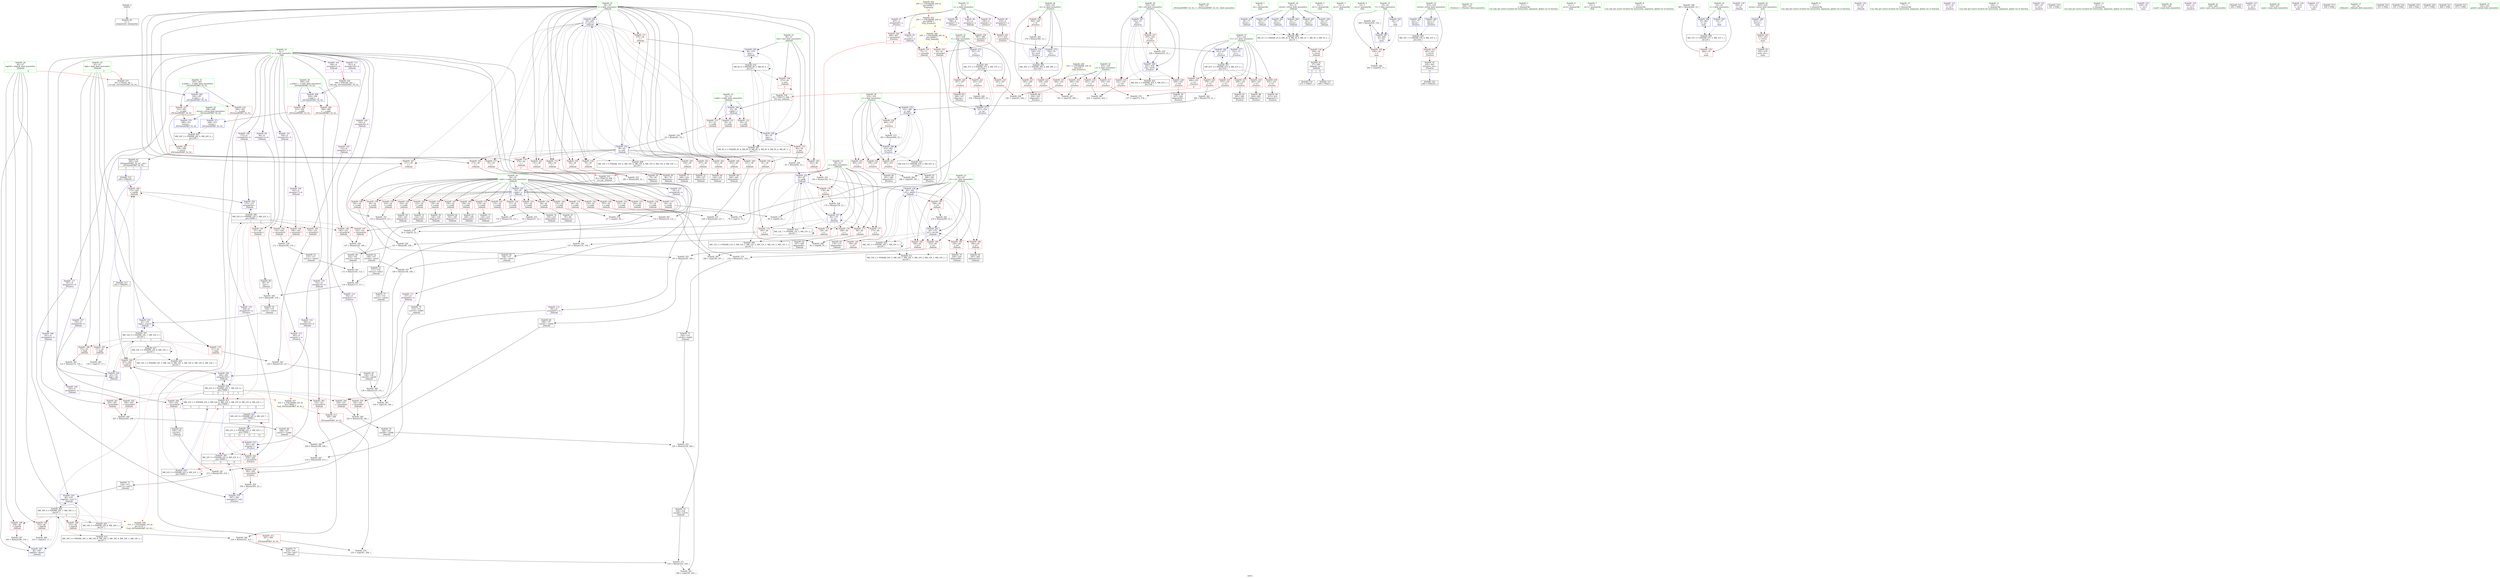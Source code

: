 digraph "SVFG" {
	label="SVFG";

	Node0x55c8b62e1320 [shape=record,color=grey,label="{NodeID: 0\nNullPtr}"];
	Node0x55c8b62e1320 -> Node0x55c8b630dc10[style=solid];
	Node0x55c8b6363f10 [shape=record,color=black,label="{NodeID: 526\n296 = PHI(168, 261, )\n0th arg _ZSt3minIiERKT_S2_S2_ }"];
	Node0x55c8b6363f10 -> Node0x55c8b631d2e0[style=solid];
	Node0x55c8b6323310 [shape=record,color=grey,label="{NodeID: 360\n134 = Binary(129, 133, )\n}"];
	Node0x55c8b6323310 -> Node0x55c8b6325590[style=solid];
	Node0x55c8b631da30 [shape=record,color=blue,label="{NodeID: 277\n331\<--53\ni11\<--\n_Z5solvev\n}"];
	Node0x55c8b631da30 -> Node0x55c8b6343530[style=dashed];
	Node0x55c8b6311840 [shape=record,color=red,label="{NodeID: 194\n106\<--105\n\<--arrayidx17\n_Z4dealii\n}"];
	Node0x55c8b6311840 -> Node0x55c8b6321390[style=solid];
	Node0x55c8b630ebb0 [shape=record,color=purple,label="{NodeID: 111\n237\<--6\narrayidx85\<--h\n_Z4dealii\n}"];
	Node0x55c8b630ebb0 -> Node0x55c8b6312060[style=solid];
	Node0x55c8b630ce20 [shape=record,color=green,label="{NodeID: 28\n170\<--171\n_ZSt3minIiERKT_S2_S2_\<--_ZSt3minIiERKT_S2_S2__field_insensitive\n}"];
	Node0x55c8b6317b80 [shape=record,color=grey,label="{NodeID: 388\n92 = cmp(90, 91, )\n}"];
	Node0x55c8b6312f00 [shape=record,color=red,label="{NodeID: 222\n359\<--329\n\<--i2\n_Z5solvev\n}"];
	Node0x55c8b6312f00 -> Node0x55c8b6317a00[style=solid];
	Node0x55c8b63149b0 [shape=record,color=red,label="{NodeID: 139\n99\<--34\n\<--r.addr\n_Z4dealii\n}"];
	Node0x55c8b63149b0 -> Node0x55c8b6322a10[style=solid];
	Node0x55c8b630f620 [shape=record,color=black,label="{NodeID: 56\n129\<--128\nconv29\<--sub28\n_Z4dealii\n}"];
	Node0x55c8b630f620 -> Node0x55c8b6323310[style=solid];
	Node0x55c8b6320a90 [shape=record,color=grey,label="{NodeID: 333\n285 = Binary(284, 53, )\n}"];
	Node0x55c8b6320a90 -> Node0x55c8b631d140[style=solid];
	Node0x55c8b631c440 [shape=record,color=blue,label="{NodeID: 250\n38\<--62\ni\<--add\n_Z4dealii\n}"];
	Node0x55c8b631c440 -> Node0x55c8b6315850[style=dashed];
	Node0x55c8b631c440 -> Node0x55c8b6315920[style=dashed];
	Node0x55c8b631c440 -> Node0x55c8b63159f0[style=dashed];
	Node0x55c8b631c440 -> Node0x55c8b6315ac0[style=dashed];
	Node0x55c8b631c440 -> Node0x55c8b6315b90[style=dashed];
	Node0x55c8b631c440 -> Node0x55c8b6315c60[style=dashed];
	Node0x55c8b631c440 -> Node0x55c8b6315d30[style=dashed];
	Node0x55c8b631c440 -> Node0x55c8b6315e00[style=dashed];
	Node0x55c8b631c440 -> Node0x55c8b6315ed0[style=dashed];
	Node0x55c8b631c440 -> Node0x55c8b6315fa0[style=dashed];
	Node0x55c8b631c440 -> Node0x55c8b6316070[style=dashed];
	Node0x55c8b631c440 -> Node0x55c8b6316140[style=dashed];
	Node0x55c8b631c440 -> Node0x55c8b6316210[style=dashed];
	Node0x55c8b631c440 -> Node0x55c8b63162e0[style=dashed];
	Node0x55c8b631c440 -> Node0x55c8b63163b0[style=dashed];
	Node0x55c8b631c440 -> Node0x55c8b6316480[style=dashed];
	Node0x55c8b631c440 -> Node0x55c8b631d140[style=dashed];
	Node0x55c8b631c440 -> Node0x55c8b633c230[style=dashed];
	Node0x55c8b6316070 [shape=record,color=red,label="{NodeID: 167\n211\<--38\n\<--i\n_Z4dealii\n}"];
	Node0x55c8b6316070 -> Node0x55c8b6322590[style=solid];
	Node0x55c8b6310ce0 [shape=record,color=black,label="{NodeID: 84\n364\<--363\nidxprom6\<--\n_Z5solvev\n}"];
	Node0x55c8b62e0e00 [shape=record,color=green,label="{NodeID: 1\n8\<--1\n.str\<--dummyObj\nGlob }"];
	Node0x55c8b6364090 [shape=record,color=black,label="{NodeID: 527\n297 = PHI(42, 46, )\n1st arg _ZSt3minIiERKT_S2_S2_ }"];
	Node0x55c8b6364090 -> Node0x55c8b631d3b0[style=solid];
	Node0x55c8b6323490 [shape=record,color=grey,label="{NodeID: 361\n132 = Binary(130, 131, )\n}"];
	Node0x55c8b6323490 -> Node0x55c8b630f6f0[style=solid];
	Node0x55c8b631db00 [shape=record,color=blue,label="{NodeID: 278\n333\<--380\nj\<--add\n_Z5solvev\n}"];
	Node0x55c8b631db00 -> Node0x55c8b631b4e0[style=dashed];
	Node0x55c8b631db00 -> Node0x55c8b631b570[style=dashed];
	Node0x55c8b631db00 -> Node0x55c8b631b640[style=dashed];
	Node0x55c8b631db00 -> Node0x55c8b631b710[style=dashed];
	Node0x55c8b631db00 -> Node0x55c8b631db00[style=dashed];
	Node0x55c8b631db00 -> Node0x55c8b631dca0[style=dashed];
	Node0x55c8b631db00 -> Node0x55c8b6340330[style=dashed];
	Node0x55c8b6311910 [shape=record,color=red,label="{NodeID: 195\n110\<--109\n\<--arrayidx19\n_Z4dealii\n}"];
	Node0x55c8b6311910 -> Node0x55c8b6321390[style=solid];
	Node0x55c8b630ec80 [shape=record,color=purple,label="{NodeID: 112\n241\<--6\narrayidx87\<--h\n_Z4dealii\n}"];
	Node0x55c8b630ec80 -> Node0x55c8b6312130[style=solid];
	Node0x55c8b630cf20 [shape=record,color=green,label="{NodeID: 29\n298\<--299\nretval\<--retval_field_insensitive\n_ZSt3minIiERKT_S2_S2_\n}"];
	Node0x55c8b630cf20 -> Node0x55c8b63122d0[style=solid];
	Node0x55c8b630cf20 -> Node0x55c8b631d480[style=solid];
	Node0x55c8b630cf20 -> Node0x55c8b631d550[style=solid];
	Node0x55c8b6317d00 [shape=record,color=grey,label="{NodeID: 389\n253 = cmp(252, 17, )\n}"];
	Node0x55c8b6312fd0 [shape=record,color=red,label="{NodeID: 223\n363\<--329\n\<--i2\n_Z5solvev\n}"];
	Node0x55c8b6312fd0 -> Node0x55c8b6310ce0[style=solid];
	Node0x55c8b6314a80 [shape=record,color=red,label="{NodeID: 140\n103\<--34\n\<--r.addr\n_Z4dealii\n}"];
	Node0x55c8b6314a80 -> Node0x55c8b630f140[style=solid];
	Node0x55c8b630f6f0 [shape=record,color=black,label="{NodeID: 57\n133\<--132\nconv31\<--sub30\n_Z4dealii\n}"];
	Node0x55c8b630f6f0 -> Node0x55c8b6323310[style=solid];
	Node0x55c8b6320c10 [shape=record,color=grey,label="{NodeID: 334\n62 = Binary(61, 53, )\n}"];
	Node0x55c8b6320c10 -> Node0x55c8b631c440[style=solid];
	Node0x55c8b631c510 [shape=record,color=blue,label="{NodeID: 251\n30\<--77\nretval\<--\n_Z4dealii\n}"];
	Node0x55c8b631c510 -> Node0x55c8b633b830[style=dashed];
	Node0x55c8b6316140 [shape=record,color=red,label="{NodeID: 168\n227\<--38\n\<--i\n_Z4dealii\n}"];
	Node0x55c8b6316140 -> Node0x55c8b6324510[style=solid];
	Node0x55c8b6310db0 [shape=record,color=black,label="{NodeID: 85\n385\<--384\nidxprom16\<--\n_Z5solvev\n}"];
	Node0x55c8b62e15b0 [shape=record,color=green,label="{NodeID: 2\n10\<--1\n.str.1\<--dummyObj\nGlob }"];
	Node0x55c8b6323610 [shape=record,color=grey,label="{NodeID: 362\n153 = Binary(152, 154, )\n}"];
	Node0x55c8b6323610 -> Node0x55c8b631c780[style=solid];
	Node0x55c8b631dbd0 [shape=record,color=blue,label="{NodeID: 279\n397\<--394\narrayidx23\<--sub\n_Z5solvev\n}"];
	Node0x55c8b631dbd0 -> Node0x55c8b6337330[style=dashed];
	Node0x55c8b63119e0 [shape=record,color=red,label="{NodeID: 196\n126\<--125\n\<--arrayidx27\n_Z4dealii\n}"];
	Node0x55c8b63119e0 -> Node0x55c8b6323790[style=solid];
	Node0x55c8b630ed50 [shape=record,color=purple,label="{NodeID: 113\n261\<--6\narrayidx100\<--h\n_Z4dealii\n|{<s0>4}}"];
	Node0x55c8b630ed50:s0 -> Node0x55c8b6363f10[style=solid,color=red];
	Node0x55c8b630cff0 [shape=record,color=green,label="{NodeID: 30\n300\<--301\n__a.addr\<--__a.addr_field_insensitive\n_ZSt3minIiERKT_S2_S2_\n}"];
	Node0x55c8b630cff0 -> Node0x55c8b63123a0[style=solid];
	Node0x55c8b630cff0 -> Node0x55c8b6312470[style=solid];
	Node0x55c8b630cff0 -> Node0x55c8b631d2e0[style=solid];
	Node0x55c8b6317e80 [shape=record,color=grey,label="{NodeID: 390\n345 = cmp(343, 344, )\n}"];
	Node0x55c8b63130a0 [shape=record,color=red,label="{NodeID: 224\n369\<--329\n\<--i2\n_Z5solvev\n}"];
	Node0x55c8b63130a0 -> Node0x55c8b6323a90[style=solid];
	Node0x55c8b6314b50 [shape=record,color=red,label="{NodeID: 141\n114\<--34\n\<--r.addr\n_Z4dealii\n}"];
	Node0x55c8b6314b50 -> Node0x55c8b6321090[style=solid];
	Node0x55c8b630f7c0 [shape=record,color=black,label="{NodeID: 58\n138\<--137\nconv34\<--sub33\n_Z4dealii\n}"];
	Node0x55c8b630f7c0 -> Node0x55c8b6322e90[style=solid];
	Node0x55c8b6320d90 [shape=record,color=grey,label="{NodeID: 335\n52 = Binary(51, 53, )\n}"];
	Node0x55c8b6320d90 -> Node0x55c8b6324990[style=solid];
	Node0x55c8b631c5e0 [shape=record,color=blue,label="{NodeID: 252\n40\<--87\nj\<--add8\n_Z4dealii\n}"];
	Node0x55c8b631c5e0 -> Node0x55c8b6316550[style=dashed];
	Node0x55c8b631c5e0 -> Node0x55c8b6316620[style=dashed];
	Node0x55c8b631c5e0 -> Node0x55c8b63166f0[style=dashed];
	Node0x55c8b631c5e0 -> Node0x55c8b63167c0[style=dashed];
	Node0x55c8b631c5e0 -> Node0x55c8b6316890[style=dashed];
	Node0x55c8b631c5e0 -> Node0x55c8b6316960[style=dashed];
	Node0x55c8b631c5e0 -> Node0x55c8b631c9f0[style=dashed];
	Node0x55c8b631c5e0 -> Node0x55c8b633c730[style=dashed];
	Node0x55c8b631c5e0 -> Node0x55c8b633e530[style=dashed];
	Node0x55c8b6316210 [shape=record,color=red,label="{NodeID: 169\n239\<--38\n\<--i\n_Z4dealii\n}"];
	Node0x55c8b6316210 -> Node0x55c8b6310730[style=solid];
	Node0x55c8b6310e80 [shape=record,color=black,label="{NodeID: 86\n391\<--390\nidxprom20\<--\n_Z5solvev\n}"];
	Node0x55c8b62e1640 [shape=record,color=green,label="{NodeID: 3\n12\<--1\n.str.2\<--dummyObj\nGlob }"];
	Node0x55c8b63383f0 [shape=record,color=yellow,style=double,label="{NodeID: 446\n20V_1 = ENCHI(MR_20V_0)\npts\{50000 \}\nFun[_Z4dealii]|{|<s2>5}}"];
	Node0x55c8b63383f0 -> Node0x55c8b63173f0[style=dashed];
	Node0x55c8b63383f0 -> Node0x55c8b63116a0[style=dashed];
	Node0x55c8b63383f0:s2 -> Node0x55c8b63383f0[style=dashed,color=red];
	Node0x55c8b6323790 [shape=record,color=grey,label="{NodeID: 363\n128 = Binary(126, 127, )\n}"];
	Node0x55c8b6323790 -> Node0x55c8b630f620[style=solid];
	Node0x55c8b631dca0 [shape=record,color=blue,label="{NodeID: 280\n333\<--401\nj\<--inc25\n_Z5solvev\n}"];
	Node0x55c8b631dca0 -> Node0x55c8b631b4e0[style=dashed];
	Node0x55c8b631dca0 -> Node0x55c8b631b570[style=dashed];
	Node0x55c8b631dca0 -> Node0x55c8b631b640[style=dashed];
	Node0x55c8b631dca0 -> Node0x55c8b631b710[style=dashed];
	Node0x55c8b631dca0 -> Node0x55c8b631db00[style=dashed];
	Node0x55c8b631dca0 -> Node0x55c8b631dca0[style=dashed];
	Node0x55c8b631dca0 -> Node0x55c8b6340330[style=dashed];
	Node0x55c8b6311ab0 [shape=record,color=red,label="{NodeID: 197\n142\<--141\n\<--arrayidx36\n_Z4dealii\n}"];
	Node0x55c8b6311ab0 -> Node0x55c8b6323010[style=solid];
	Node0x55c8b630ee20 [shape=record,color=purple,label="{NodeID: 114\n266\<--6\narrayidx103\<--h\n_Z4dealii\n}"];
	Node0x55c8b630ee20 -> Node0x55c8b631ce00[style=solid];
	Node0x55c8b630d0c0 [shape=record,color=green,label="{NodeID: 31\n302\<--303\n__b.addr\<--__b.addr_field_insensitive\n_ZSt3minIiERKT_S2_S2_\n}"];
	Node0x55c8b630d0c0 -> Node0x55c8b6312540[style=solid];
	Node0x55c8b630d0c0 -> Node0x55c8b6312610[style=solid];
	Node0x55c8b630d0c0 -> Node0x55c8b631d3b0[style=solid];
	Node0x55c8b6336930 [shape=record,color=black,label="{NodeID: 391\nMR_37V_3 = PHI(MR_37V_4, MR_37V_2, )\npts\{328 \}\n}"];
	Node0x55c8b6336930 -> Node0x55c8b6312c90[style=dashed];
	Node0x55c8b6336930 -> Node0x55c8b6312d60[style=dashed];
	Node0x55c8b6336930 -> Node0x55c8b6312e30[style=dashed];
	Node0x55c8b6336930 -> Node0x55c8b631d6f0[style=dashed];
	Node0x55c8b6313170 [shape=record,color=red,label="{NodeID: 225\n375\<--331\n\<--i11\n_Z5solvev\n}"];
	Node0x55c8b6313170 -> Node0x55c8b6324f90[style=solid];
	Node0x55c8b6314c20 [shape=record,color=red,label="{NodeID: 142\n123\<--34\n\<--r.addr\n_Z4dealii\n}"];
	Node0x55c8b6314c20 -> Node0x55c8b630f550[style=solid];
	Node0x55c8b630f890 [shape=record,color=black,label="{NodeID: 59\n140\<--139\nidxprom35\<--\n_Z4dealii\n}"];
	Node0x55c8b6320f10 [shape=record,color=grey,label="{NodeID: 336\n87 = Binary(86, 53, )\n}"];
	Node0x55c8b6320f10 -> Node0x55c8b631c5e0[style=solid];
	Node0x55c8b631c6b0 [shape=record,color=blue,label="{NodeID: 253\n42\<--120\nhigh\<--conv25\n_Z4dealii\n}"];
	Node0x55c8b631c6b0 -> Node0x55c8b6338b30[style=dashed];
	Node0x55c8b63162e0 [shape=record,color=red,label="{NodeID: 170\n274\<--38\n\<--i\n_Z4dealii\n|{<s0>5}}"];
	Node0x55c8b63162e0:s0 -> Node0x55c8b6363d90[style=solid,color=red];
	Node0x55c8b6310f50 [shape=record,color=black,label="{NodeID: 87\n396\<--395\nidxprom22\<--\n_Z5solvev\n}"];
	Node0x55c8b630b610 [shape=record,color=green,label="{NodeID: 4\n14\<--1\n.str.3\<--dummyObj\nGlob }"];
	Node0x55c8b6323910 [shape=record,color=grey,label="{NodeID: 364\n460 = Binary(459, 154, )\n}"];
	Node0x55c8b6323910 -> Node0x55c8b631e250[style=solid];
	Node0x55c8b631dd70 [shape=record,color=blue,label="{NodeID: 281\n323\<--77\nretval\<--\n_Z5solvev\n}"];
	Node0x55c8b631dd70 -> Node0x55c8b633fe30[style=dashed];
	Node0x55c8b6311b80 [shape=record,color=red,label="{NodeID: 198\n146\<--145\n\<--arrayidx38\n_Z4dealii\n}"];
	Node0x55c8b6311b80 -> Node0x55c8b6323010[style=solid];
	Node0x55c8b630eef0 [shape=record,color=purple,label="{NodeID: 115\n365\<--6\narrayidx7\<--h\n_Z5solvev\n}"];
	Node0x55c8b630eef0 -> Node0x55c8b631d890[style=solid];
	Node0x55c8b630d190 [shape=record,color=green,label="{NodeID: 32\n320\<--321\n_Z5solvev\<--_Z5solvev_field_insensitive\n}"];
	Node0x55c8b6313240 [shape=record,color=red,label="{NodeID: 226\n379\<--331\n\<--i11\n_Z5solvev\n}"];
	Node0x55c8b6313240 -> Node0x55c8b6321990[style=solid];
	Node0x55c8b6314cf0 [shape=record,color=red,label="{NodeID: 143\n130\<--34\n\<--r.addr\n_Z4dealii\n}"];
	Node0x55c8b6314cf0 -> Node0x55c8b6323490[style=solid];
	Node0x55c8b630f960 [shape=record,color=black,label="{NodeID: 60\n144\<--143\nidxprom37\<--\n_Z4dealii\n}"];
	Node0x55c8b633fe30 [shape=record,color=black,label="{NodeID: 420\nMR_33V_3 = PHI(MR_33V_4, MR_33V_2, )\npts\{324 \}\n}"];
	Node0x55c8b633fe30 -> Node0x55c8b6312880[style=dashed];
	Node0x55c8b6321090 [shape=record,color=grey,label="{NodeID: 337\n116 = Binary(114, 115, )\n}"];
	Node0x55c8b6321090 -> Node0x55c8b630f3b0[style=solid];
	Node0x55c8b631c780 [shape=record,color=blue,label="{NodeID: 254\n42\<--153\nhigh\<--dec\n_Z4dealii\n}"];
	Node0x55c8b631c780 -> Node0x55c8b6338b30[style=dashed];
	Node0x55c8b63163b0 [shape=record,color=red,label="{NodeID: 171\n279\<--38\n\<--i\n_Z4dealii\n}"];
	Node0x55c8b63163b0 -> Node0x55c8b631d070[style=solid];
	Node0x55c8b6311020 [shape=record,color=black,label="{NodeID: 88\n406\<--405\nidxprom27\<--\n_Z5solvev\n}"];
	Node0x55c8b630b6a0 [shape=record,color=green,label="{NodeID: 5\n17\<--1\n\<--dummyObj\nCan only get source location for instruction, argument, global var or function.}"];
	Node0x55c8b6323a90 [shape=record,color=grey,label="{NodeID: 365\n370 = Binary(369, 53, )\n}"];
	Node0x55c8b6323a90 -> Node0x55c8b631d960[style=solid];
	Node0x55c8b631de40 [shape=record,color=blue,label="{NodeID: 282\n331\<--417\ni11\<--\n_Z5solvev\n}"];
	Node0x55c8b631de40 -> Node0x55c8b6343530[style=dashed];
	Node0x55c8b6311c50 [shape=record,color=red,label="{NodeID: 199\n172\<--169\n\<--call48\n_Z4dealii\n}"];
	Node0x55c8b6311c50 -> Node0x55c8b631c920[style=solid];
	Node0x55c8b6313700 [shape=record,color=purple,label="{NodeID: 116\n392\<--6\narrayidx21\<--h\n_Z5solvev\n}"];
	Node0x55c8b6313700 -> Node0x55c8b631bb20[style=solid];
	Node0x55c8b630d290 [shape=record,color=green,label="{NodeID: 33\n323\<--324\nretval\<--retval_field_insensitive\n_Z5solvev\n}"];
	Node0x55c8b630d290 -> Node0x55c8b6312880[style=solid];
	Node0x55c8b630d290 -> Node0x55c8b631dd70[style=solid];
	Node0x55c8b630d290 -> Node0x55c8b631e0b0[style=solid];
	Node0x55c8b6337330 [shape=record,color=black,label="{NodeID: 393\nMR_22V_5 = PHI(MR_22V_6, MR_22V_4, )\npts\{70000 \}\n|{|<s2>8|<s3>8}}"];
	Node0x55c8b6337330 -> Node0x55c8b631bb20[style=dashed];
	Node0x55c8b6337330 -> Node0x55c8b631dbd0[style=dashed];
	Node0x55c8b6337330:s2 -> Node0x55c8b633db30[style=dashed,color=red];
	Node0x55c8b6337330:s3 -> Node0x55c8b6343030[style=dashed,color=red];
	Node0x55c8b6313310 [shape=record,color=red,label="{NodeID: 227\n384\<--331\n\<--i11\n_Z5solvev\n}"];
	Node0x55c8b6313310 -> Node0x55c8b6310db0[style=solid];
	Node0x55c8b6314dc0 [shape=record,color=red,label="{NodeID: 144\n135\<--34\n\<--r.addr\n_Z4dealii\n}"];
	Node0x55c8b6314dc0 -> Node0x55c8b6322d10[style=solid];
	Node0x55c8b630fa30 [shape=record,color=black,label="{NodeID: 61\n148\<--147\nconv40\<--sub39\n_Z4dealii\n}"];
	Node0x55c8b630fa30 -> Node0x55c8b6322e90[style=solid];
	Node0x55c8b6340330 [shape=record,color=black,label="{NodeID: 421\nMR_43V_6 = PHI(MR_43V_2, MR_43V_4, )\npts\{334 \}\n}"];
	Node0x55c8b6321210 [shape=record,color=grey,label="{NodeID: 338\n179 = Binary(178, 53, )\n}"];
	Node0x55c8b6321210 -> Node0x55c8b631c9f0[style=solid];
	Node0x55c8b631c850 [shape=record,color=blue,label="{NodeID: 255\n30\<--77\nretval\<--\n_Z4dealii\n}"];
	Node0x55c8b631c850 -> Node0x55c8b633b830[style=dashed];
	Node0x55c8b6316480 [shape=record,color=red,label="{NodeID: 172\n284\<--38\n\<--i\n_Z4dealii\n}"];
	Node0x55c8b6316480 -> Node0x55c8b6320a90[style=solid];
	Node0x55c8b63110f0 [shape=record,color=black,label="{NodeID: 89\n415\<--414\nidxprom31\<--\n_Z5solvev\n}"];
	Node0x55c8b630b730 [shape=record,color=green,label="{NodeID: 6\n21\<--1\n.str.4\<--dummyObj\nGlob }"];
	Node0x55c8b63386c0 [shape=record,color=yellow,style=double,label="{NodeID: 449\n35V_1 = ENCHI(MR_35V_0)\npts\{326 \}\nFun[_Z5solvev]}"];
	Node0x55c8b63386c0 -> Node0x55c8b6312950[style=dashed];
	Node0x55c8b63386c0 -> Node0x55c8b6312a20[style=dashed];
	Node0x55c8b63386c0 -> Node0x55c8b6312af0[style=dashed];
	Node0x55c8b63386c0 -> Node0x55c8b6312bc0[style=dashed];
	Node0x55c8b6323c10 [shape=record,color=grey,label="{NodeID: 366\n224 = Binary(222, 223, )\n}"];
	Node0x55c8b6323c10 -> Node0x55c8b63103f0[style=solid];
	Node0x55c8b631df10 [shape=record,color=blue,label="{NodeID: 283\n335\<--53\ni34\<--\n_Z5solvev\n}"];
	Node0x55c8b631df10 -> Node0x55c8b631b7e0[style=dashed];
	Node0x55c8b631df10 -> Node0x55c8b631b8b0[style=dashed];
	Node0x55c8b631df10 -> Node0x55c8b631b980[style=dashed];
	Node0x55c8b631df10 -> Node0x55c8b631dfe0[style=dashed];
	Node0x55c8b631df10 -> Node0x55c8b6340830[style=dashed];
	Node0x55c8b6311d20 [shape=record,color=red,label="{NodeID: 200\n193\<--192\n\<--arrayidx58\n_Z4dealii\n}"];
	Node0x55c8b6311d20 -> Node0x55c8b630fd70[style=solid];
	Node0x55c8b63137d0 [shape=record,color=purple,label="{NodeID: 117\n397\<--6\narrayidx23\<--h\n_Z5solvev\n}"];
	Node0x55c8b63137d0 -> Node0x55c8b631dbd0[style=solid];
	Node0x55c8b630d360 [shape=record,color=green,label="{NodeID: 34\n325\<--326\nn\<--n_field_insensitive\n_Z5solvev\n}"];
	Node0x55c8b630d360 -> Node0x55c8b6312950[style=solid];
	Node0x55c8b630d360 -> Node0x55c8b6312a20[style=solid];
	Node0x55c8b630d360 -> Node0x55c8b6312af0[style=solid];
	Node0x55c8b630d360 -> Node0x55c8b6312bc0[style=solid];
	Node0x55c8b63133e0 [shape=record,color=red,label="{NodeID: 228\n404\<--331\n\<--i11\n_Z5solvev\n|{<s0>8}}"];
	Node0x55c8b63133e0:s0 -> Node0x55c8b63639c0[style=solid,color=red];
	Node0x55c8b6314e90 [shape=record,color=red,label="{NodeID: 145\n139\<--34\n\<--r.addr\n_Z4dealii\n}"];
	Node0x55c8b6314e90 -> Node0x55c8b630f890[style=solid];
	Node0x55c8b630fb00 [shape=record,color=black,label="{NodeID: 62\n167\<--166\nidxprom46\<--\n_Z4dealii\n}"];
	Node0x55c8b6340830 [shape=record,color=black,label="{NodeID: 422\nMR_45V_2 = PHI(MR_45V_4, MR_45V_1, )\npts\{336 \}\n}"];
	Node0x55c8b6321390 [shape=record,color=grey,label="{NodeID: 339\n111 = Binary(106, 110, )\n}"];
	Node0x55c8b6321390 -> Node0x55c8b630f2e0[style=solid];
	Node0x55c8b631c920 [shape=record,color=blue,label="{NodeID: 256\n175\<--172\narrayidx50\<--\n_Z4dealii\n}"];
	Node0x55c8b631c920 -> Node0x55c8b6338a40[style=dashed];
	Node0x55c8b6316550 [shape=record,color=red,label="{NodeID: 173\n90\<--40\n\<--j\n_Z4dealii\n}"];
	Node0x55c8b6316550 -> Node0x55c8b6317b80[style=solid];
	Node0x55c8b63111c0 [shape=record,color=black,label="{NodeID: 90\n427\<--426\nidxprom38\<--\n_Z5solvev\n}"];
	Node0x55c8b630b7c0 [shape=record,color=green,label="{NodeID: 7\n23\<--1\n.str.5\<--dummyObj\nGlob }"];
	Node0x55c8b6323d90 [shape=record,color=grey,label="{NodeID: 367\n249 = Binary(248, 154, )\n}"];
	Node0x55c8b6323d90 -> Node0x55c8b631cc60[style=solid];
	Node0x55c8b631dfe0 [shape=record,color=blue,label="{NodeID: 284\n335\<--434\ni34\<--inc42\n_Z5solvev\n}"];
	Node0x55c8b631dfe0 -> Node0x55c8b631b7e0[style=dashed];
	Node0x55c8b631dfe0 -> Node0x55c8b631b8b0[style=dashed];
	Node0x55c8b631dfe0 -> Node0x55c8b631b980[style=dashed];
	Node0x55c8b631dfe0 -> Node0x55c8b631dfe0[style=dashed];
	Node0x55c8b631dfe0 -> Node0x55c8b6340830[style=dashed];
	Node0x55c8b6311df0 [shape=record,color=red,label="{NodeID: 201\n202\<--201\n\<--arrayidx63\n_Z4dealii\n}"];
	Node0x55c8b6311df0 -> Node0x55c8b6321510[style=solid];
	Node0x55c8b63138a0 [shape=record,color=purple,label="{NodeID: 118\n428\<--6\narrayidx39\<--h\n_Z5solvev\n}"];
	Node0x55c8b63138a0 -> Node0x55c8b631bd90[style=solid];
	Node0x55c8b630d430 [shape=record,color=green,label="{NodeID: 35\n327\<--328\ni\<--i_field_insensitive\n_Z5solvev\n}"];
	Node0x55c8b630d430 -> Node0x55c8b6312c90[style=solid];
	Node0x55c8b630d430 -> Node0x55c8b6312d60[style=solid];
	Node0x55c8b630d430 -> Node0x55c8b6312e30[style=solid];
	Node0x55c8b630d430 -> Node0x55c8b631d620[style=solid];
	Node0x55c8b630d430 -> Node0x55c8b631d6f0[style=solid];
	Node0x55c8b63134b0 [shape=record,color=red,label="{NodeID: 229\n405\<--331\n\<--i11\n_Z5solvev\n}"];
	Node0x55c8b63134b0 -> Node0x55c8b6311020[style=solid];
	Node0x55c8b6314f60 [shape=record,color=red,label="{NodeID: 146\n187\<--34\n\<--r.addr\n_Z4dealii\n}"];
	Node0x55c8b6314f60 -> Node0x55c8b6325410[style=solid];
	Node0x55c8b630fbd0 [shape=record,color=black,label="{NodeID: 63\n174\<--173\nidxprom49\<--\n_Z4dealii\n}"];
	Node0x55c8b6340d30 [shape=record,color=black,label="{NodeID: 423\nMR_22V_8 = PHI(MR_22V_4, MR_22V_7, )\npts\{70000 \}\n|{<s0>13}}"];
	Node0x55c8b6340d30:s0 -> Node0x55c8b6339030[style=dashed,color=blue];
	Node0x55c8b6321510 [shape=record,color=grey,label="{NodeID: 340\n207 = Binary(202, 206, )\n}"];
	Node0x55c8b6321510 -> Node0x55c8b63100b0[style=solid];
	Node0x55c8b631c9f0 [shape=record,color=blue,label="{NodeID: 257\n40\<--179\nj\<--inc\n_Z4dealii\n}"];
	Node0x55c8b631c9f0 -> Node0x55c8b6316550[style=dashed];
	Node0x55c8b631c9f0 -> Node0x55c8b6316620[style=dashed];
	Node0x55c8b631c9f0 -> Node0x55c8b63166f0[style=dashed];
	Node0x55c8b631c9f0 -> Node0x55c8b63167c0[style=dashed];
	Node0x55c8b631c9f0 -> Node0x55c8b6316890[style=dashed];
	Node0x55c8b631c9f0 -> Node0x55c8b6316960[style=dashed];
	Node0x55c8b631c9f0 -> Node0x55c8b631c9f0[style=dashed];
	Node0x55c8b631c9f0 -> Node0x55c8b633c730[style=dashed];
	Node0x55c8b631c9f0 -> Node0x55c8b633e530[style=dashed];
	Node0x55c8b6316620 [shape=record,color=red,label="{NodeID: 174\n100\<--40\n\<--j\n_Z4dealii\n}"];
	Node0x55c8b6316620 -> Node0x55c8b6322a10[style=solid];
	Node0x55c8b6311290 [shape=record,color=black,label="{NodeID: 91\n322\<--443\n_Z5solvev_ret\<--\n_Z5solvev\n|{<s0>13}}"];
	Node0x55c8b6311290:s0 -> Node0x55c8b6363750[style=solid,color=blue];
	Node0x55c8b630c000 [shape=record,color=green,label="{NodeID: 8\n53\<--1\n\<--dummyObj\nCan only get source location for instruction, argument, global var or function.}"];
	Node0x55c8b6323f10 [shape=record,color=grey,label="{NodeID: 368\n465 = Binary(464, 53, )\n}"];
	Node0x55c8b6323f10 -> Node0x55c8b631e320[style=solid];
	Node0x55c8b631e0b0 [shape=record,color=blue,label="{NodeID: 285\n323\<--57\nretval\<--\n_Z5solvev\n}"];
	Node0x55c8b631e0b0 -> Node0x55c8b633fe30[style=dashed];
	Node0x55c8b6311ec0 [shape=record,color=red,label="{NodeID: 202\n206\<--205\n\<--arrayidx65\n_Z4dealii\n}"];
	Node0x55c8b6311ec0 -> Node0x55c8b6321510[style=solid];
	Node0x55c8b6313970 [shape=record,color=purple,label="{NodeID: 119\n160\<--8\n\<--.str\n_Z4dealii\n}"];
	Node0x55c8b630d500 [shape=record,color=green,label="{NodeID: 36\n329\<--330\ni2\<--i2_field_insensitive\n_Z5solvev\n}"];
	Node0x55c8b630d500 -> Node0x55c8b6312f00[style=solid];
	Node0x55c8b630d500 -> Node0x55c8b6312fd0[style=solid];
	Node0x55c8b630d500 -> Node0x55c8b63130a0[style=solid];
	Node0x55c8b630d500 -> Node0x55c8b631d7c0[style=solid];
	Node0x55c8b630d500 -> Node0x55c8b631d960[style=solid];
	Node0x55c8b6338a40 [shape=record,color=black,label="{NodeID: 396\nMR_22V_4 = PHI(MR_22V_5, MR_22V_3, )\npts\{70000 \}\n|{|<s10>2}}"];
	Node0x55c8b6338a40 -> Node0x55c8b6311770[style=dashed];
	Node0x55c8b6338a40 -> Node0x55c8b6311840[style=dashed];
	Node0x55c8b6338a40 -> Node0x55c8b6311910[style=dashed];
	Node0x55c8b6338a40 -> Node0x55c8b63119e0[style=dashed];
	Node0x55c8b6338a40 -> Node0x55c8b6311ab0[style=dashed];
	Node0x55c8b6338a40 -> Node0x55c8b6311b80[style=dashed];
	Node0x55c8b6338a40 -> Node0x55c8b6311c50[style=dashed];
	Node0x55c8b6338a40 -> Node0x55c8b631c920[style=dashed];
	Node0x55c8b6338a40 -> Node0x55c8b633db30[style=dashed];
	Node0x55c8b6338a40 -> Node0x55c8b6344e30[style=dashed];
	Node0x55c8b6338a40:s10 -> Node0x55c8b6347720[style=dashed,color=red];
	Node0x55c8b6313580 [shape=record,color=red,label="{NodeID: 230\n414\<--331\n\<--i11\n_Z5solvev\n}"];
	Node0x55c8b6313580 -> Node0x55c8b63110f0[style=solid];
	Node0x55c8b6315030 [shape=record,color=red,label="{NodeID: 147\n190\<--34\n\<--r.addr\n_Z4dealii\n}"];
	Node0x55c8b6315030 -> Node0x55c8b630fca0[style=solid];
	Node0x55c8b630fca0 [shape=record,color=black,label="{NodeID: 64\n191\<--190\nidxprom57\<--\n_Z4dealii\n}"];
	Node0x55c8b6321690 [shape=record,color=grey,label="{NodeID: 341\n113 = Binary(102, 112, )\n}"];
	Node0x55c8b6321690 -> Node0x55c8b6321b10[style=solid];
	Node0x55c8b631cac0 [shape=record,color=blue,label="{NodeID: 258\n44\<--183\nj51\<--add52\n_Z4dealii\n}"];
	Node0x55c8b631cac0 -> Node0x55c8b6316ca0[style=dashed];
	Node0x55c8b631cac0 -> Node0x55c8b6316d70[style=dashed];
	Node0x55c8b631cac0 -> Node0x55c8b6316e40[style=dashed];
	Node0x55c8b631cac0 -> Node0x55c8b6316f10[style=dashed];
	Node0x55c8b631cac0 -> Node0x55c8b6316fe0[style=dashed];
	Node0x55c8b631cac0 -> Node0x55c8b63170b0[style=dashed];
	Node0x55c8b631cac0 -> Node0x55c8b631ced0[style=dashed];
	Node0x55c8b631cac0 -> Node0x55c8b633d130[style=dashed];
	Node0x55c8b631cac0 -> Node0x55c8b6342630[style=dashed];
	Node0x55c8b63166f0 [shape=record,color=red,label="{NodeID: 175\n136\<--40\n\<--j\n_Z4dealii\n}"];
	Node0x55c8b63166f0 -> Node0x55c8b6322d10[style=solid];
	Node0x55c8b6311360 [shape=record,color=black,label="{NodeID: 92\n452\<--475\nmain_ret\<--\nmain\n}"];
	Node0x55c8b630c090 [shape=record,color=green,label="{NodeID: 9\n57\<--1\n\<--dummyObj\nCan only get source location for instruction, argument, global var or function.}"];
	Node0x55c8b6324090 [shape=record,color=grey,label="{NodeID: 369\n354 = Binary(353, 53, )\n}"];
	Node0x55c8b6324090 -> Node0x55c8b631d6f0[style=solid];
	Node0x55c8b631e180 [shape=record,color=blue,label="{NodeID: 286\n453\<--17\nretval\<--\nmain\n}"];
	Node0x55c8b631e180 -> Node0x55c8b631be60[style=dashed];
	Node0x55c8b6311f90 [shape=record,color=red,label="{NodeID: 203\n222\<--221\n\<--arrayidx76\n_Z4dealii\n}"];
	Node0x55c8b6311f90 -> Node0x55c8b6323c10[style=solid];
	Node0x55c8b6313a40 [shape=record,color=purple,label="{NodeID: 120\n255\<--8\n\<--.str\n_Z4dealii\n}"];
	Node0x55c8b630d5d0 [shape=record,color=green,label="{NodeID: 37\n331\<--332\ni11\<--i11_field_insensitive\n_Z5solvev\n}"];
	Node0x55c8b630d5d0 -> Node0x55c8b6313170[style=solid];
	Node0x55c8b630d5d0 -> Node0x55c8b6313240[style=solid];
	Node0x55c8b630d5d0 -> Node0x55c8b6313310[style=solid];
	Node0x55c8b630d5d0 -> Node0x55c8b63133e0[style=solid];
	Node0x55c8b630d5d0 -> Node0x55c8b63134b0[style=solid];
	Node0x55c8b630d5d0 -> Node0x55c8b6313580[style=solid];
	Node0x55c8b630d5d0 -> Node0x55c8b631da30[style=solid];
	Node0x55c8b630d5d0 -> Node0x55c8b631de40[style=solid];
	Node0x55c8b6338b30 [shape=record,color=black,label="{NodeID: 397\nMR_14V_6 = PHI(MR_14V_7, MR_14V_5, )\npts\{43 \}\n|{|<s9>2}}"];
	Node0x55c8b6338b30 -> Node0x55c8b6316a30[style=dashed];
	Node0x55c8b6338b30 -> Node0x55c8b6316b00[style=dashed];
	Node0x55c8b6338b30 -> Node0x55c8b6316bd0[style=dashed];
	Node0x55c8b6338b30 -> Node0x55c8b6311c50[style=dashed];
	Node0x55c8b6338b30 -> Node0x55c8b6312200[style=dashed];
	Node0x55c8b6338b30 -> Node0x55c8b631c6b0[style=dashed];
	Node0x55c8b6338b30 -> Node0x55c8b631c780[style=dashed];
	Node0x55c8b6338b30 -> Node0x55c8b633cc30[style=dashed];
	Node0x55c8b6338b30 -> Node0x55c8b6342130[style=dashed];
	Node0x55c8b6338b30:s9 -> Node0x55c8b6347830[style=dashed,color=red];
	Node0x55c8b631b4e0 [shape=record,color=red,label="{NodeID: 231\n383\<--333\n\<--j\n_Z5solvev\n}"];
	Node0x55c8b631b4e0 -> Node0x55c8b6317580[style=solid];
	Node0x55c8b6315100 [shape=record,color=red,label="{NodeID: 148\n195\<--34\n\<--r.addr\n_Z4dealii\n}"];
	Node0x55c8b6315100 -> Node0x55c8b6322b90[style=solid];
	Node0x55c8b630fd70 [shape=record,color=black,label="{NodeID: 65\n194\<--193\nconv59\<--\n_Z4dealii\n}"];
	Node0x55c8b630fd70 -> Node0x55c8b6321f90[style=solid];
	Node0x55c8b6321810 [shape=record,color=grey,label="{NodeID: 342\n270 = Binary(269, 53, )\n}"];
	Node0x55c8b6321810 -> Node0x55c8b631ced0[style=solid];
	Node0x55c8b631cb90 [shape=record,color=blue,label="{NodeID: 259\n46\<--216\nhigh56\<--conv73\n_Z4dealii\n}"];
	Node0x55c8b631cb90 -> Node0x55c8b633a430[style=dashed];
	Node0x55c8b63167c0 [shape=record,color=red,label="{NodeID: 176\n166\<--40\n\<--j\n_Z4dealii\n}"];
	Node0x55c8b63167c0 -> Node0x55c8b630fb00[style=solid];
	Node0x55c8b6311430 [shape=record,color=purple,label="{NodeID: 93\n71\<--4\narrayidx\<--x\n_Z4dealii\n}"];
	Node0x55c8b6311430 -> Node0x55c8b63173f0[style=solid];
	Node0x55c8b630c120 [shape=record,color=green,label="{NodeID: 10\n77\<--1\n\<--dummyObj\nCan only get source location for instruction, argument, global var or function.}"];
	Node0x55c8b6324210 [shape=record,color=grey,label="{NodeID: 370\n233 = Binary(231, 232, )\n}"];
	Node0x55c8b6324210 -> Node0x55c8b6310590[style=solid];
	Node0x55c8b631e250 [shape=record,color=blue,label="{NodeID: 287\n16\<--460\nT\<--dec\nmain\n}"];
	Node0x55c8b631e250 -> Node0x55c8b63140c0[style=dashed];
	Node0x55c8b631e250 -> Node0x55c8b631e250[style=dashed];
	Node0x55c8b6312060 [shape=record,color=red,label="{NodeID: 204\n238\<--237\n\<--arrayidx85\n_Z4dealii\n}"];
	Node0x55c8b6312060 -> Node0x55c8b6322290[style=solid];
	Node0x55c8b6313b10 [shape=record,color=purple,label="{NodeID: 121\n337\<--10\n\<--.str.1\n_Z5solvev\n}"];
	Node0x55c8b630d6a0 [shape=record,color=green,label="{NodeID: 38\n333\<--334\nj\<--j_field_insensitive\n_Z5solvev\n}"];
	Node0x55c8b630d6a0 -> Node0x55c8b631b4e0[style=solid];
	Node0x55c8b630d6a0 -> Node0x55c8b631b570[style=solid];
	Node0x55c8b630d6a0 -> Node0x55c8b631b640[style=solid];
	Node0x55c8b630d6a0 -> Node0x55c8b631b710[style=solid];
	Node0x55c8b630d6a0 -> Node0x55c8b631db00[style=solid];
	Node0x55c8b630d6a0 -> Node0x55c8b631dca0[style=solid];
	Node0x55c8b6339030 [shape=record,color=black,label="{NodeID: 398\nMR_22V_2 = PHI(MR_22V_3, MR_22V_1, )\npts\{70000 \}\n|{<s0>13|<s1>13|<s2>13|<s3>13}}"];
	Node0x55c8b6339030:s0 -> Node0x55c8b631bd90[style=dashed,color=red];
	Node0x55c8b6339030:s1 -> Node0x55c8b631d890[style=dashed,color=red];
	Node0x55c8b6339030:s2 -> Node0x55c8b6337330[style=dashed,color=red];
	Node0x55c8b6339030:s3 -> Node0x55c8b6340d30[style=dashed,color=red];
	Node0x55c8b631b570 [shape=record,color=red,label="{NodeID: 232\n390\<--333\n\<--j\n_Z5solvev\n}"];
	Node0x55c8b631b570 -> Node0x55c8b6310e80[style=solid];
	Node0x55c8b63151d0 [shape=record,color=red,label="{NodeID: 149\n199\<--34\n\<--r.addr\n_Z4dealii\n}"];
	Node0x55c8b63151d0 -> Node0x55c8b630ff10[style=solid];
	Node0x55c8b630fe40 [shape=record,color=black,label="{NodeID: 66\n198\<--197\nconv61\<--sub60\n_Z4dealii\n}"];
	Node0x55c8b630fe40 -> Node0x55c8b6322110[style=solid];
	Node0x55c8b6321990 [shape=record,color=grey,label="{NodeID: 343\n380 = Binary(379, 53, )\n}"];
	Node0x55c8b6321990 -> Node0x55c8b631db00[style=solid];
	Node0x55c8b631cc60 [shape=record,color=blue,label="{NodeID: 260\n46\<--249\nhigh56\<--dec93\n_Z4dealii\n}"];
	Node0x55c8b631cc60 -> Node0x55c8b633a430[style=dashed];
	Node0x55c8b6316890 [shape=record,color=red,label="{NodeID: 177\n173\<--40\n\<--j\n_Z4dealii\n}"];
	Node0x55c8b6316890 -> Node0x55c8b630fbd0[style=solid];
	Node0x55c8b6311500 [shape=record,color=purple,label="{NodeID: 94\n81\<--4\narrayidx5\<--x\n_Z4dealii\n}"];
	Node0x55c8b6311500 -> Node0x55c8b63116a0[style=solid];
	Node0x55c8b630c1b0 [shape=record,color=green,label="{NodeID: 11\n154\<--1\n\<--dummyObj\nCan only get source location for instruction, argument, global var or function.}"];
	Node0x55c8b6324390 [shape=record,color=grey,label="{NodeID: 371\n230 = Binary(225, 229, )\n}"];
	Node0x55c8b6324390 -> Node0x55c8b6325290[style=solid];
	Node0x55c8b631e320 [shape=record,color=blue,label="{NodeID: 288\n19\<--465\nI\<--inc\nmain\n}"];
	Node0x55c8b631e320 -> Node0x55c8b6339a30[style=dashed];
	Node0x55c8b6312130 [shape=record,color=red,label="{NodeID: 205\n242\<--241\n\<--arrayidx87\n_Z4dealii\n}"];
	Node0x55c8b6312130 -> Node0x55c8b6322290[style=solid];
	Node0x55c8b6313be0 [shape=record,color=purple,label="{NodeID: 122\n350\<--10\n\<--.str.1\n_Z5solvev\n}"];
	Node0x55c8b630d770 [shape=record,color=green,label="{NodeID: 39\n335\<--336\ni34\<--i34_field_insensitive\n_Z5solvev\n}"];
	Node0x55c8b630d770 -> Node0x55c8b631b7e0[style=solid];
	Node0x55c8b630d770 -> Node0x55c8b631b8b0[style=solid];
	Node0x55c8b630d770 -> Node0x55c8b631b980[style=solid];
	Node0x55c8b630d770 -> Node0x55c8b631df10[style=solid];
	Node0x55c8b630d770 -> Node0x55c8b631dfe0[style=solid];
	Node0x55c8b631b640 [shape=record,color=red,label="{NodeID: 233\n395\<--333\n\<--j\n_Z5solvev\n}"];
	Node0x55c8b631b640 -> Node0x55c8b6310f50[style=solid];
	Node0x55c8b63152a0 [shape=record,color=red,label="{NodeID: 150\n210\<--34\n\<--r.addr\n_Z4dealii\n}"];
	Node0x55c8b63152a0 -> Node0x55c8b6322590[style=solid];
	Node0x55c8b630ff10 [shape=record,color=black,label="{NodeID: 67\n200\<--199\nidxprom62\<--\n_Z4dealii\n}"];
	Node0x55c8b5f051d0 [shape=record,color=black,label="{NodeID: 510\n161 = PHI()\n}"];
	Node0x55c8b6342130 [shape=record,color=black,label="{NodeID: 427\nMR_14V_3 = PHI(MR_14V_8, MR_14V_1, )\npts\{43 \}\n}"];
	Node0x55c8b6342130 -> Node0x55c8b6312200[style=dashed];
	Node0x55c8b6342130 -> Node0x55c8b631c6b0[style=dashed];
	Node0x55c8b6342130 -> Node0x55c8b633cc30[style=dashed];
	Node0x55c8b6342130 -> Node0x55c8b6342130[style=dashed];
	Node0x55c8b6321b10 [shape=record,color=grey,label="{NodeID: 344\n118 = Binary(113, 117, )\n}"];
	Node0x55c8b6321b10 -> Node0x55c8b6321e10[style=solid];
	Node0x55c8b631cd30 [shape=record,color=blue,label="{NodeID: 261\n30\<--77\nretval\<--\n_Z4dealii\n}"];
	Node0x55c8b631cd30 -> Node0x55c8b633b830[style=dashed];
	Node0x55c8b6316960 [shape=record,color=red,label="{NodeID: 178\n178\<--40\n\<--j\n_Z4dealii\n}"];
	Node0x55c8b6316960 -> Node0x55c8b6321210[style=solid];
	Node0x55c8b63115d0 [shape=record,color=purple,label="{NodeID: 95\n349\<--4\narrayidx\<--x\n_Z5solvev\n}"];
	Node0x55c8b630c240 [shape=record,color=green,label="{NodeID: 12\n367\<--1\n\<--dummyObj\nCan only get source location for instruction, argument, global var or function.}"];
	Node0x55c8b6347560 [shape=record,color=yellow,style=double,label="{NodeID: 455\n20V_1 = ENCHI(MR_20V_0)\npts\{50000 \}\nFun[_Z5solvev]|{|<s3>8}}"];
	Node0x55c8b6347560 -> Node0x55c8b631ba50[style=dashed];
	Node0x55c8b6347560 -> Node0x55c8b631bbf0[style=dashed];
	Node0x55c8b6347560 -> Node0x55c8b631bcc0[style=dashed];
	Node0x55c8b6347560:s3 -> Node0x55c8b63383f0[style=dashed,color=red];
	Node0x55c8b6324510 [shape=record,color=grey,label="{NodeID: 372\n228 = Binary(226, 227, )\n}"];
	Node0x55c8b6324510 -> Node0x55c8b63104c0[style=solid];
	Node0x55c8b6312200 [shape=record,color=red,label="{NodeID: 206\n263\<--262\n\<--call101\n_Z4dealii\n}"];
	Node0x55c8b6312200 -> Node0x55c8b631ce00[style=solid];
	Node0x55c8b6313cb0 [shape=record,color=purple,label="{NodeID: 123\n456\<--10\n\<--.str.1\nmain\n}"];
	Node0x55c8b630d840 [shape=record,color=green,label="{NodeID: 40\n339\<--340\nscanf\<--scanf_field_insensitive\n}"];
	Node0x55c8b6339a30 [shape=record,color=black,label="{NodeID: 400\nMR_51V_2 = PHI(MR_51V_3, MR_51V_1, )\npts\{20 \}\n}"];
	Node0x55c8b6339a30 -> Node0x55c8b6314190[style=dashed];
	Node0x55c8b6339a30 -> Node0x55c8b631e320[style=dashed];
	Node0x55c8b631b710 [shape=record,color=red,label="{NodeID: 234\n400\<--333\n\<--j\n_Z5solvev\n}"];
	Node0x55c8b631b710 -> Node0x55c8b6324690[style=solid];
	Node0x55c8b6315370 [shape=record,color=red,label="{NodeID: 151\n219\<--34\n\<--r.addr\n_Z4dealii\n}"];
	Node0x55c8b6315370 -> Node0x55c8b6310320[style=solid];
	Node0x55c8b630ffe0 [shape=record,color=black,label="{NodeID: 68\n204\<--203\nidxprom64\<--\n_Z4dealii\n}"];
	Node0x55c8b6362bd0 [shape=record,color=black,label="{NodeID: 511\n169 = PHI(295, )\n}"];
	Node0x55c8b6362bd0 -> Node0x55c8b6311c50[style=solid];
	Node0x55c8b6342630 [shape=record,color=black,label="{NodeID: 428\nMR_16V_3 = PHI(MR_16V_7, MR_16V_1, )\npts\{45 \}\n}"];
	Node0x55c8b6342630 -> Node0x55c8b631cac0[style=dashed];
	Node0x55c8b6342630 -> Node0x55c8b633d130[style=dashed];
	Node0x55c8b6342630 -> Node0x55c8b6342630[style=dashed];
	Node0x55c8b6321c90 [shape=record,color=grey,label="{NodeID: 345\n214 = Binary(209, 213, )\n}"];
	Node0x55c8b6321c90 -> Node0x55c8b6321f90[style=solid];
	Node0x55c8b631ce00 [shape=record,color=blue,label="{NodeID: 262\n266\<--263\narrayidx103\<--\n_Z4dealii\n}"];
	Node0x55c8b631ce00 -> Node0x55c8b6344e30[style=dashed];
	Node0x55c8b6316a30 [shape=record,color=red,label="{NodeID: 179\n127\<--42\n\<--high\n_Z4dealii\n}"];
	Node0x55c8b6316a30 -> Node0x55c8b6323790[style=solid];
	Node0x55c8b630df80 [shape=record,color=purple,label="{NodeID: 96\n386\<--4\narrayidx17\<--x\n_Z5solvev\n}"];
	Node0x55c8b630df80 -> Node0x55c8b631ba50[style=solid];
	Node0x55c8b630c2d0 [shape=record,color=green,label="{NodeID: 13\n4\<--5\nx\<--x_field_insensitive\nGlob }"];
	Node0x55c8b630c2d0 -> Node0x55c8b6311430[style=solid];
	Node0x55c8b630c2d0 -> Node0x55c8b6311500[style=solid];
	Node0x55c8b630c2d0 -> Node0x55c8b63115d0[style=solid];
	Node0x55c8b630c2d0 -> Node0x55c8b630df80[style=solid];
	Node0x55c8b630c2d0 -> Node0x55c8b630e050[style=solid];
	Node0x55c8b630c2d0 -> Node0x55c8b630e120[style=solid];
	Node0x55c8b6324690 [shape=record,color=grey,label="{NodeID: 373\n401 = Binary(400, 53, )\n}"];
	Node0x55c8b6324690 -> Node0x55c8b631dca0[style=solid];
	Node0x55c8b63122d0 [shape=record,color=red,label="{NodeID: 207\n318\<--298\n\<--retval\n_ZSt3minIiERKT_S2_S2_\n}"];
	Node0x55c8b63122d0 -> Node0x55c8b6310b40[style=solid];
	Node0x55c8b6313d80 [shape=record,color=purple,label="{NodeID: 124\n430\<--12\n\<--.str.2\n_Z5solvev\n}"];
	Node0x55c8b630d940 [shape=record,color=green,label="{NodeID: 41\n439\<--440\nputs\<--puts_field_insensitive\n}"];
	Node0x55c8b631b7e0 [shape=record,color=red,label="{NodeID: 235\n422\<--335\n\<--i34\n_Z5solvev\n}"];
	Node0x55c8b631b7e0 -> Node0x55c8b6325110[style=solid];
	Node0x55c8b6315440 [shape=record,color=red,label="{NodeID: 152\n226\<--34\n\<--r.addr\n_Z4dealii\n}"];
	Node0x55c8b6315440 -> Node0x55c8b6324510[style=solid];
	Node0x55c8b63100b0 [shape=record,color=black,label="{NodeID: 69\n208\<--207\nconv67\<--sub66\n_Z4dealii\n}"];
	Node0x55c8b63100b0 -> Node0x55c8b6322110[style=solid];
	Node0x55c8b6362dc0 [shape=record,color=black,label="{NodeID: 512\n256 = PHI()\n}"];
	Node0x55c8b6342b30 [shape=record,color=black,label="{NodeID: 429\nMR_18V_3 = PHI(MR_18V_8, MR_18V_1, )\npts\{47 \}\n}"];
	Node0x55c8b6342b30 -> Node0x55c8b6311c50[style=dashed];
	Node0x55c8b6342b30 -> Node0x55c8b631cb90[style=dashed];
	Node0x55c8b6342b30 -> Node0x55c8b633d630[style=dashed];
	Node0x55c8b6342b30 -> Node0x55c8b6342b30[style=dashed];
	Node0x55c8b6321e10 [shape=record,color=grey,label="{NodeID: 346\n119 = Binary(98, 118, )\n}"];
	Node0x55c8b6321e10 -> Node0x55c8b630f480[style=solid];
	Node0x55c8b631ced0 [shape=record,color=blue,label="{NodeID: 263\n44\<--270\nj51\<--inc105\n_Z4dealii\n}"];
	Node0x55c8b631ced0 -> Node0x55c8b6316ca0[style=dashed];
	Node0x55c8b631ced0 -> Node0x55c8b6316d70[style=dashed];
	Node0x55c8b631ced0 -> Node0x55c8b6316e40[style=dashed];
	Node0x55c8b631ced0 -> Node0x55c8b6316f10[style=dashed];
	Node0x55c8b631ced0 -> Node0x55c8b6316fe0[style=dashed];
	Node0x55c8b631ced0 -> Node0x55c8b63170b0[style=dashed];
	Node0x55c8b631ced0 -> Node0x55c8b631ced0[style=dashed];
	Node0x55c8b631ced0 -> Node0x55c8b633d130[style=dashed];
	Node0x55c8b631ced0 -> Node0x55c8b6342630[style=dashed];
	Node0x55c8b6316b00 [shape=record,color=red,label="{NodeID: 180\n152\<--42\n\<--high\n_Z4dealii\n}"];
	Node0x55c8b6316b00 -> Node0x55c8b6323610[style=solid];
	Node0x55c8b630e050 [shape=record,color=purple,label="{NodeID: 97\n407\<--4\narrayidx28\<--x\n_Z5solvev\n}"];
	Node0x55c8b630e050 -> Node0x55c8b631bbf0[style=solid];
	Node0x55c8b630c360 [shape=record,color=green,label="{NodeID: 14\n6\<--7\nh\<--h_field_insensitive\nGlob }"];
	Node0x55c8b630c360 -> Node0x55c8b630e1f0[style=solid];
	Node0x55c8b630c360 -> Node0x55c8b630e2c0[style=solid];
	Node0x55c8b630c360 -> Node0x55c8b630e390[style=solid];
	Node0x55c8b630c360 -> Node0x55c8b630e460[style=solid];
	Node0x55c8b630c360 -> Node0x55c8b630e530[style=solid];
	Node0x55c8b630c360 -> Node0x55c8b630e600[style=solid];
	Node0x55c8b630c360 -> Node0x55c8b630e6d0[style=solid];
	Node0x55c8b630c360 -> Node0x55c8b630e7a0[style=solid];
	Node0x55c8b630c360 -> Node0x55c8b630e870[style=solid];
	Node0x55c8b630c360 -> Node0x55c8b630e940[style=solid];
	Node0x55c8b630c360 -> Node0x55c8b630ea10[style=solid];
	Node0x55c8b630c360 -> Node0x55c8b630eae0[style=solid];
	Node0x55c8b630c360 -> Node0x55c8b630ebb0[style=solid];
	Node0x55c8b630c360 -> Node0x55c8b630ec80[style=solid];
	Node0x55c8b630c360 -> Node0x55c8b630ed50[style=solid];
	Node0x55c8b630c360 -> Node0x55c8b630ee20[style=solid];
	Node0x55c8b630c360 -> Node0x55c8b630eef0[style=solid];
	Node0x55c8b630c360 -> Node0x55c8b6313700[style=solid];
	Node0x55c8b630c360 -> Node0x55c8b63137d0[style=solid];
	Node0x55c8b630c360 -> Node0x55c8b63138a0[style=solid];
	Node0x55c8b6347720 [shape=record,color=yellow,style=double,label="{NodeID: 457\n22V_1 = ENCHI(MR_22V_0)\npts\{70000 \}\nFun[_ZSt3minIiERKT_S2_S2_]}"];
	Node0x55c8b6347720 -> Node0x55c8b63127b0[style=dashed];
	Node0x55c8b6324810 [shape=record,color=grey,label="{NodeID: 374\n67 = cmp(65, 66, )\n}"];
	Node0x55c8b63123a0 [shape=record,color=red,label="{NodeID: 208\n308\<--300\n\<--__a.addr\n_ZSt3minIiERKT_S2_S2_\n}"];
	Node0x55c8b63123a0 -> Node0x55c8b63127b0[style=solid];
	Node0x55c8b6313e50 [shape=record,color=purple,label="{NodeID: 125\n437\<--14\n\<--.str.3\n_Z5solvev\n}"];
	Node0x55c8b630da40 [shape=record,color=green,label="{NodeID: 42\n450\<--451\nmain\<--main_field_insensitive\n}"];
	Node0x55c8b633a430 [shape=record,color=black,label="{NodeID: 402\nMR_18V_6 = PHI(MR_18V_7, MR_18V_5, )\npts\{47 \}\n|{|<s8>4}}"];
	Node0x55c8b633a430 -> Node0x55c8b6317180[style=dashed];
	Node0x55c8b633a430 -> Node0x55c8b6317250[style=dashed];
	Node0x55c8b633a430 -> Node0x55c8b6317320[style=dashed];
	Node0x55c8b633a430 -> Node0x55c8b6312200[style=dashed];
	Node0x55c8b633a430 -> Node0x55c8b631cb90[style=dashed];
	Node0x55c8b633a430 -> Node0x55c8b631cc60[style=dashed];
	Node0x55c8b633a430 -> Node0x55c8b633d630[style=dashed];
	Node0x55c8b633a430 -> Node0x55c8b6342b30[style=dashed];
	Node0x55c8b633a430:s8 -> Node0x55c8b6347830[style=dashed,color=red];
	Node0x55c8b631b8b0 [shape=record,color=red,label="{NodeID: 236\n426\<--335\n\<--i34\n_Z5solvev\n}"];
	Node0x55c8b631b8b0 -> Node0x55c8b63111c0[style=solid];
	Node0x55c8b6315510 [shape=record,color=red,label="{NodeID: 153\n231\<--34\n\<--r.addr\n_Z4dealii\n}"];
	Node0x55c8b6315510 -> Node0x55c8b6324210[style=solid];
	Node0x55c8b6310180 [shape=record,color=black,label="{NodeID: 70\n213\<--212\nconv70\<--sub69\n_Z4dealii\n}"];
	Node0x55c8b6310180 -> Node0x55c8b6321c90[style=solid];
	Node0x55c8b6362e90 [shape=record,color=black,label="{NodeID: 513\n262 = PHI(295, )\n}"];
	Node0x55c8b6362e90 -> Node0x55c8b6312200[style=solid];
	Node0x55c8b6343030 [shape=record,color=black,label="{NodeID: 430\nMR_22V_3 = PHI(MR_22V_9, MR_22V_1, )\npts\{70000 \}\n}"];
	Node0x55c8b6343030 -> Node0x55c8b6338a40[style=dashed];
	Node0x55c8b6343030 -> Node0x55c8b633db30[style=dashed];
	Node0x55c8b6343030 -> Node0x55c8b6343030[style=dashed];
	Node0x55c8b6321f90 [shape=record,color=grey,label="{NodeID: 347\n215 = Binary(194, 214, )\n}"];
	Node0x55c8b6321f90 -> Node0x55c8b6310250[style=solid];
	Node0x55c8b631cfa0 [shape=record,color=blue,label="{NodeID: 264\n30\<--77\nretval\<--\n_Z4dealii\n}"];
	Node0x55c8b631cfa0 -> Node0x55c8b633b830[style=dashed];
	Node0x55c8b6316bd0 [shape=record,color=red,label="{NodeID: 181\n157\<--42\n\<--high\n_Z4dealii\n}"];
	Node0x55c8b6316bd0 -> Node0x55c8b6317700[style=solid];
	Node0x55c8b630e120 [shape=record,color=purple,label="{NodeID: 98\n416\<--4\narrayidx32\<--x\n_Z5solvev\n}"];
	Node0x55c8b630e120 -> Node0x55c8b631bcc0[style=solid];
	Node0x55c8b630c3f0 [shape=record,color=green,label="{NodeID: 15\n16\<--18\nT\<--T_field_insensitive\nGlob }"];
	Node0x55c8b630c3f0 -> Node0x55c8b63140c0[style=solid];
	Node0x55c8b630c3f0 -> Node0x55c8b631bf30[style=solid];
	Node0x55c8b630c3f0 -> Node0x55c8b631e250[style=solid];
	Node0x55c8b6347830 [shape=record,color=yellow,style=double,label="{NodeID: 458\n31V_1 = ENCHI(MR_31V_0)\npts\{43 47 \}\nFun[_ZSt3minIiERKT_S2_S2_]}"];
	Node0x55c8b6347830 -> Node0x55c8b63126e0[style=dashed];
	Node0x55c8b6324990 [shape=record,color=grey,label="{NodeID: 375\n54 = cmp(50, 52, )\n}"];
	Node0x55c8b6312470 [shape=record,color=red,label="{NodeID: 209\n315\<--300\n\<--__a.addr\n_ZSt3minIiERKT_S2_S2_\n}"];
	Node0x55c8b6312470 -> Node0x55c8b631d550[style=solid];
	Node0x55c8b6313f20 [shape=record,color=purple,label="{NodeID: 126\n467\<--21\n\<--.str.4\nmain\n}"];
	Node0x55c8b630db40 [shape=record,color=green,label="{NodeID: 43\n453\<--454\nretval\<--retval_field_insensitive\nmain\n}"];
	Node0x55c8b630db40 -> Node0x55c8b631be60[style=solid];
	Node0x55c8b630db40 -> Node0x55c8b631e180[style=solid];
	Node0x55c8b633a930 [shape=record,color=black,label="{NodeID: 403\nMR_24V_3 = PHI(MR_24V_4, MR_24V_2, )\npts\{299 \}\n}"];
	Node0x55c8b633a930 -> Node0x55c8b63122d0[style=dashed];
	Node0x55c8b631b980 [shape=record,color=red,label="{NodeID: 237\n433\<--335\n\<--i34\n_Z5solvev\n}"];
	Node0x55c8b631b980 -> Node0x55c8b6322410[style=solid];
	Node0x55c8b63155e0 [shape=record,color=red,label="{NodeID: 154\n235\<--34\n\<--r.addr\n_Z4dealii\n}"];
	Node0x55c8b63155e0 -> Node0x55c8b6310660[style=solid];
	Node0x55c8b6310250 [shape=record,color=black,label="{NodeID: 71\n216\<--215\nconv73\<--sub72\n_Z4dealii\n}"];
	Node0x55c8b6310250 -> Node0x55c8b631cb90[style=solid];
	Node0x55c8b6362fc0 [shape=record,color=black,label="{NodeID: 514\n275 = PHI(27, )\n}"];
	Node0x55c8b6343530 [shape=record,color=black,label="{NodeID: 431\nMR_41V_3 = PHI(MR_41V_4, MR_41V_2, )\npts\{332 \}\n}"];
	Node0x55c8b6343530 -> Node0x55c8b6313170[style=dashed];
	Node0x55c8b6343530 -> Node0x55c8b6313240[style=dashed];
	Node0x55c8b6343530 -> Node0x55c8b6313310[style=dashed];
	Node0x55c8b6343530 -> Node0x55c8b63133e0[style=dashed];
	Node0x55c8b6343530 -> Node0x55c8b63134b0[style=dashed];
	Node0x55c8b6343530 -> Node0x55c8b6313580[style=dashed];
	Node0x55c8b6343530 -> Node0x55c8b631de40[style=dashed];
	Node0x55c8b6322110 [shape=record,color=grey,label="{NodeID: 348\n209 = Binary(198, 208, )\n}"];
	Node0x55c8b6322110 -> Node0x55c8b6321c90[style=solid];
	Node0x55c8b631d070 [shape=record,color=blue,label="{NodeID: 265\n36\<--279\nlast\<--\n_Z4dealii\n}"];
	Node0x55c8b631d070 -> Node0x55c8b633e030[style=dashed];
	Node0x55c8b6316ca0 [shape=record,color=red,label="{NodeID: 182\n186\<--44\n\<--j51\n_Z4dealii\n}"];
	Node0x55c8b6316ca0 -> Node0x55c8b6325410[style=solid];
	Node0x55c8b630e1f0 [shape=record,color=purple,label="{NodeID: 99\n96\<--6\narrayidx13\<--h\n_Z4dealii\n}"];
	Node0x55c8b630e1f0 -> Node0x55c8b6311770[style=solid];
	Node0x55c8b630c480 [shape=record,color=green,label="{NodeID: 16\n19\<--20\nI\<--I_field_insensitive\nGlob }"];
	Node0x55c8b630c480 -> Node0x55c8b6314190[style=solid];
	Node0x55c8b630c480 -> Node0x55c8b631c000[style=solid];
	Node0x55c8b630c480 -> Node0x55c8b631e320[style=solid];
	Node0x55c8b6324b10 [shape=record,color=grey,label="{NodeID: 376\n310 = cmp(307, 309, )\n}"];
	Node0x55c8b6312540 [shape=record,color=red,label="{NodeID: 210\n306\<--302\n\<--__b.addr\n_ZSt3minIiERKT_S2_S2_\n}"];
	Node0x55c8b6312540 -> Node0x55c8b63126e0[style=solid];
	Node0x55c8b6313ff0 [shape=record,color=purple,label="{NodeID: 127\n471\<--23\n\<--.str.5\nmain\n}"];
	Node0x55c8b630dc10 [shape=record,color=black,label="{NodeID: 44\n2\<--3\ndummyVal\<--dummyVal\n}"];
	Node0x55c8b633ae30 [shape=record,color=black,label="{NodeID: 404\nMR_39V_3 = PHI(MR_39V_4, MR_39V_2, )\npts\{330 \}\n}"];
	Node0x55c8b633ae30 -> Node0x55c8b6312f00[style=dashed];
	Node0x55c8b633ae30 -> Node0x55c8b6312fd0[style=dashed];
	Node0x55c8b633ae30 -> Node0x55c8b63130a0[style=dashed];
	Node0x55c8b633ae30 -> Node0x55c8b631d960[style=dashed];
	Node0x55c8b631ba50 [shape=record,color=red,label="{NodeID: 238\n387\<--386\n\<--arrayidx17\n_Z5solvev\n}"];
	Node0x55c8b631ba50 -> Node0x55c8b6317580[style=solid];
	Node0x55c8b63156b0 [shape=record,color=red,label="{NodeID: 155\n86\<--36\n\<--last\n_Z4dealii\n}"];
	Node0x55c8b63156b0 -> Node0x55c8b6320f10[style=solid];
	Node0x55c8b6310320 [shape=record,color=black,label="{NodeID: 72\n220\<--219\nidxprom75\<--\n_Z4dealii\n}"];
	Node0x55c8b63630d0 [shape=record,color=black,label="{NodeID: 515\n338 = PHI()\n}"];
	Node0x55c8b6322290 [shape=record,color=grey,label="{NodeID: 349\n243 = Binary(238, 242, )\n}"];
	Node0x55c8b6322290 -> Node0x55c8b6310800[style=solid];
	Node0x55c8b631d140 [shape=record,color=blue,label="{NodeID: 266\n38\<--285\ni\<--inc113\n_Z4dealii\n}"];
	Node0x55c8b631d140 -> Node0x55c8b6315850[style=dashed];
	Node0x55c8b631d140 -> Node0x55c8b6315920[style=dashed];
	Node0x55c8b631d140 -> Node0x55c8b63159f0[style=dashed];
	Node0x55c8b631d140 -> Node0x55c8b6315ac0[style=dashed];
	Node0x55c8b631d140 -> Node0x55c8b6315b90[style=dashed];
	Node0x55c8b631d140 -> Node0x55c8b6315c60[style=dashed];
	Node0x55c8b631d140 -> Node0x55c8b6315d30[style=dashed];
	Node0x55c8b631d140 -> Node0x55c8b6315e00[style=dashed];
	Node0x55c8b631d140 -> Node0x55c8b6315ed0[style=dashed];
	Node0x55c8b631d140 -> Node0x55c8b6315fa0[style=dashed];
	Node0x55c8b631d140 -> Node0x55c8b6316070[style=dashed];
	Node0x55c8b631d140 -> Node0x55c8b6316140[style=dashed];
	Node0x55c8b631d140 -> Node0x55c8b6316210[style=dashed];
	Node0x55c8b631d140 -> Node0x55c8b63162e0[style=dashed];
	Node0x55c8b631d140 -> Node0x55c8b63163b0[style=dashed];
	Node0x55c8b631d140 -> Node0x55c8b6316480[style=dashed];
	Node0x55c8b631d140 -> Node0x55c8b631d140[style=dashed];
	Node0x55c8b631d140 -> Node0x55c8b633c230[style=dashed];
	Node0x55c8b6316d70 [shape=record,color=red,label="{NodeID: 183\n196\<--44\n\<--j51\n_Z4dealii\n}"];
	Node0x55c8b6316d70 -> Node0x55c8b6322b90[style=solid];
	Node0x55c8b630e2c0 [shape=record,color=purple,label="{NodeID: 100\n105\<--6\narrayidx17\<--h\n_Z4dealii\n}"];
	Node0x55c8b630e2c0 -> Node0x55c8b6311840[style=solid];
	Node0x55c8b630c510 [shape=record,color=green,label="{NodeID: 17\n25\<--26\n_Z4dealii\<--_Z4dealii_field_insensitive\n}"];
	Node0x55c8b6324c90 [shape=record,color=grey,label="{NodeID: 377\n84 = cmp(82, 83, )\n}"];
	Node0x55c8b6312610 [shape=record,color=red,label="{NodeID: 211\n312\<--302\n\<--__b.addr\n_ZSt3minIiERKT_S2_S2_\n}"];
	Node0x55c8b6312610 -> Node0x55c8b631d480[style=solid];
	Node0x55c8b63140c0 [shape=record,color=red,label="{NodeID: 128\n459\<--16\n\<--T\nmain\n}"];
	Node0x55c8b63140c0 -> Node0x55c8b6323910[style=solid];
	Node0x55c8b63140c0 -> Node0x55c8b6317880[style=solid];
	Node0x55c8b630dd10 [shape=record,color=black,label="{NodeID: 45\n70\<--69\nidxprom\<--\n_Z4dealii\n}"];
	Node0x55c8b631bb20 [shape=record,color=red,label="{NodeID: 239\n393\<--392\n\<--arrayidx21\n_Z5solvev\n}"];
	Node0x55c8b631bb20 -> Node0x55c8b6323190[style=solid];
	Node0x55c8b6315780 [shape=record,color=red,label="{NodeID: 156\n273\<--36\n\<--last\n_Z4dealii\n|{<s0>5}}"];
	Node0x55c8b6315780:s0 -> Node0x55c8b63639c0[style=solid,color=red];
	Node0x55c8b63103f0 [shape=record,color=black,label="{NodeID: 73\n225\<--224\nconv78\<--sub77\n_Z4dealii\n}"];
	Node0x55c8b63103f0 -> Node0x55c8b6324390[style=solid];
	Node0x55c8b63631a0 [shape=record,color=black,label="{NodeID: 516\n351 = PHI()\n}"];
	Node0x55c8b6322410 [shape=record,color=grey,label="{NodeID: 350\n434 = Binary(433, 53, )\n}"];
	Node0x55c8b6322410 -> Node0x55c8b631dfe0[style=solid];
	Node0x55c8b631d210 [shape=record,color=blue,label="{NodeID: 267\n30\<--57\nretval\<--\n_Z4dealii\n}"];
	Node0x55c8b631d210 -> Node0x55c8b633b830[style=dashed];
	Node0x55c8b6316e40 [shape=record,color=red,label="{NodeID: 184\n232\<--44\n\<--j51\n_Z4dealii\n}"];
	Node0x55c8b6316e40 -> Node0x55c8b6324210[style=solid];
	Node0x55c8b630e390 [shape=record,color=purple,label="{NodeID: 101\n109\<--6\narrayidx19\<--h\n_Z4dealii\n}"];
	Node0x55c8b630e390 -> Node0x55c8b6311910[style=solid];
	Node0x55c8b630c5d0 [shape=record,color=green,label="{NodeID: 18\n30\<--31\nretval\<--retval_field_insensitive\n_Z4dealii\n}"];
	Node0x55c8b630c5d0 -> Node0x55c8b6314260[style=solid];
	Node0x55c8b630c5d0 -> Node0x55c8b631c2a0[style=solid];
	Node0x55c8b630c5d0 -> Node0x55c8b631c510[style=solid];
	Node0x55c8b630c5d0 -> Node0x55c8b631c850[style=solid];
	Node0x55c8b630c5d0 -> Node0x55c8b631cd30[style=solid];
	Node0x55c8b630c5d0 -> Node0x55c8b631cfa0[style=solid];
	Node0x55c8b630c5d0 -> Node0x55c8b631d210[style=solid];
	Node0x55c8b6324e10 [shape=record,color=grey,label="{NodeID: 378\n74 = cmp(72, 73, )\n}"];
	Node0x55c8b63126e0 [shape=record,color=red,label="{NodeID: 212\n307\<--306\n\<--\n_ZSt3minIiERKT_S2_S2_\n}"];
	Node0x55c8b63126e0 -> Node0x55c8b6324b10[style=solid];
	Node0x55c8b6314190 [shape=record,color=red,label="{NodeID: 129\n464\<--19\n\<--I\nmain\n}"];
	Node0x55c8b6314190 -> Node0x55c8b6323f10[style=solid];
	Node0x55c8b630dde0 [shape=record,color=black,label="{NodeID: 46\n80\<--79\nidxprom4\<--\n_Z4dealii\n}"];
	Node0x55c8b633b830 [shape=record,color=black,label="{NodeID: 406\nMR_2V_3 = PHI(MR_2V_8, MR_2V_6, MR_2V_4, MR_2V_7, MR_2V_5, MR_2V_2, )\npts\{31 \}\n}"];
	Node0x55c8b633b830 -> Node0x55c8b6314260[style=dashed];
	Node0x55c8b631bbf0 [shape=record,color=red,label="{NodeID: 240\n408\<--407\n\<--arrayidx28\n_Z5solvev\n|{<s0>8}}"];
	Node0x55c8b631bbf0:s0 -> Node0x55c8b6363d90[style=solid,color=red];
	Node0x55c8b6315850 [shape=record,color=red,label="{NodeID: 157\n65\<--38\n\<--i\n_Z4dealii\n}"];
	Node0x55c8b6315850 -> Node0x55c8b6324810[style=solid];
	Node0x55c8b63104c0 [shape=record,color=black,label="{NodeID: 74\n229\<--228\nconv80\<--sub79\n_Z4dealii\n}"];
	Node0x55c8b63104c0 -> Node0x55c8b6324390[style=solid];
	Node0x55c8b6363270 [shape=record,color=black,label="{NodeID: 517\n409 = PHI(27, )\n}"];
	Node0x55c8b6322590 [shape=record,color=grey,label="{NodeID: 351\n212 = Binary(210, 211, )\n}"];
	Node0x55c8b6322590 -> Node0x55c8b6310180[style=solid];
	Node0x55c8b631d2e0 [shape=record,color=blue,label="{NodeID: 268\n300\<--296\n__a.addr\<--__a\n_ZSt3minIiERKT_S2_S2_\n}"];
	Node0x55c8b631d2e0 -> Node0x55c8b63123a0[style=dashed];
	Node0x55c8b631d2e0 -> Node0x55c8b6312470[style=dashed];
	Node0x55c8b6316f10 [shape=record,color=red,label="{NodeID: 185\n259\<--44\n\<--j51\n_Z4dealii\n}"];
	Node0x55c8b6316f10 -> Node0x55c8b63108d0[style=solid];
	Node0x55c8b630e460 [shape=record,color=purple,label="{NodeID: 102\n125\<--6\narrayidx27\<--h\n_Z4dealii\n}"];
	Node0x55c8b630e460 -> Node0x55c8b63119e0[style=solid];
	Node0x55c8b630c6a0 [shape=record,color=green,label="{NodeID: 19\n32\<--33\nl.addr\<--l.addr_field_insensitive\n_Z4dealii\n}"];
	Node0x55c8b630c6a0 -> Node0x55c8b6314330[style=solid];
	Node0x55c8b630c6a0 -> Node0x55c8b6314400[style=solid];
	Node0x55c8b630c6a0 -> Node0x55c8b63144d0[style=solid];
	Node0x55c8b630c6a0 -> Node0x55c8b631c100[style=solid];
	Node0x55c8b6347bb0 [shape=record,color=yellow,style=double,label="{NodeID: 462\n20V_1 = ENCHI(MR_20V_0)\npts\{50000 \}\nFun[main]|{<s0>13}}"];
	Node0x55c8b6347bb0:s0 -> Node0x55c8b6347560[style=dashed,color=red];
	Node0x55c8b6324f90 [shape=record,color=grey,label="{NodeID: 379\n377 = cmp(375, 376, )\n}"];
	Node0x55c8b63127b0 [shape=record,color=red,label="{NodeID: 213\n309\<--308\n\<--\n_ZSt3minIiERKT_S2_S2_\n}"];
	Node0x55c8b63127b0 -> Node0x55c8b6324b10[style=solid];
	Node0x55c8b6314260 [shape=record,color=red,label="{NodeID: 130\n290\<--30\n\<--retval\n_Z4dealii\n}"];
	Node0x55c8b6314260 -> Node0x55c8b6310a70[style=solid];
	Node0x55c8b630deb0 [shape=record,color=black,label="{NodeID: 47\n95\<--94\nidxprom12\<--\n_Z4dealii\n}"];
	Node0x55c8b633bd30 [shape=record,color=black,label="{NodeID: 407\nMR_8V_2 = PHI(MR_8V_4, MR_8V_4, MR_8V_4, MR_8V_4, MR_8V_4, MR_8V_1, )\npts\{37 \}\n}"];
	Node0x55c8b631bcc0 [shape=record,color=red,label="{NodeID: 241\n417\<--416\n\<--arrayidx32\n_Z5solvev\n}"];
	Node0x55c8b631bcc0 -> Node0x55c8b631de40[style=solid];
	Node0x55c8b6315920 [shape=record,color=red,label="{NodeID: 158\n69\<--38\n\<--i\n_Z4dealii\n}"];
	Node0x55c8b6315920 -> Node0x55c8b630dd10[style=solid];
	Node0x55c8b6310590 [shape=record,color=black,label="{NodeID: 75\n234\<--233\nconv83\<--sub82\n_Z4dealii\n}"];
	Node0x55c8b6310590 -> Node0x55c8b6322710[style=solid];
	Node0x55c8b63633b0 [shape=record,color=black,label="{NodeID: 518\n431 = PHI()\n}"];
	Node0x55c8b6322710 [shape=record,color=grey,label="{NodeID: 352\n245 = Binary(234, 244, )\n}"];
	Node0x55c8b6322710 -> Node0x55c8b6325290[style=solid];
	Node0x55c8b631d3b0 [shape=record,color=blue,label="{NodeID: 269\n302\<--297\n__b.addr\<--__b\n_ZSt3minIiERKT_S2_S2_\n}"];
	Node0x55c8b631d3b0 -> Node0x55c8b6312540[style=dashed];
	Node0x55c8b631d3b0 -> Node0x55c8b6312610[style=dashed];
	Node0x55c8b6316fe0 [shape=record,color=red,label="{NodeID: 186\n264\<--44\n\<--j51\n_Z4dealii\n}"];
	Node0x55c8b6316fe0 -> Node0x55c8b63109a0[style=solid];
	Node0x55c8b630e530 [shape=record,color=purple,label="{NodeID: 103\n141\<--6\narrayidx36\<--h\n_Z4dealii\n}"];
	Node0x55c8b630e530 -> Node0x55c8b6311ab0[style=solid];
	Node0x55c8b630c770 [shape=record,color=green,label="{NodeID: 20\n34\<--35\nr.addr\<--r.addr_field_insensitive\n_Z4dealii\n}"];
	Node0x55c8b630c770 -> Node0x55c8b63145a0[style=solid];
	Node0x55c8b630c770 -> Node0x55c8b6314670[style=solid];
	Node0x55c8b630c770 -> Node0x55c8b6314740[style=solid];
	Node0x55c8b630c770 -> Node0x55c8b6314810[style=solid];
	Node0x55c8b630c770 -> Node0x55c8b63148e0[style=solid];
	Node0x55c8b630c770 -> Node0x55c8b63149b0[style=solid];
	Node0x55c8b630c770 -> Node0x55c8b6314a80[style=solid];
	Node0x55c8b630c770 -> Node0x55c8b6314b50[style=solid];
	Node0x55c8b630c770 -> Node0x55c8b6314c20[style=solid];
	Node0x55c8b630c770 -> Node0x55c8b6314cf0[style=solid];
	Node0x55c8b630c770 -> Node0x55c8b6314dc0[style=solid];
	Node0x55c8b630c770 -> Node0x55c8b6314e90[style=solid];
	Node0x55c8b630c770 -> Node0x55c8b6314f60[style=solid];
	Node0x55c8b630c770 -> Node0x55c8b6315030[style=solid];
	Node0x55c8b630c770 -> Node0x55c8b6315100[style=solid];
	Node0x55c8b630c770 -> Node0x55c8b63151d0[style=solid];
	Node0x55c8b630c770 -> Node0x55c8b63152a0[style=solid];
	Node0x55c8b630c770 -> Node0x55c8b6315370[style=solid];
	Node0x55c8b630c770 -> Node0x55c8b6315440[style=solid];
	Node0x55c8b630c770 -> Node0x55c8b6315510[style=solid];
	Node0x55c8b630c770 -> Node0x55c8b63155e0[style=solid];
	Node0x55c8b630c770 -> Node0x55c8b631c1d0[style=solid];
	Node0x55c8b6325110 [shape=record,color=grey,label="{NodeID: 380\n424 = cmp(422, 423, )\n}"];
	Node0x55c8b6312880 [shape=record,color=red,label="{NodeID: 214\n443\<--323\n\<--retval\n_Z5solvev\n}"];
	Node0x55c8b6312880 -> Node0x55c8b6311290[style=solid];
	Node0x55c8b6314330 [shape=record,color=red,label="{NodeID: 131\n50\<--32\n\<--l.addr\n_Z4dealii\n}"];
	Node0x55c8b6314330 -> Node0x55c8b6324990[style=solid];
	Node0x55c8b630efa0 [shape=record,color=black,label="{NodeID: 48\n98\<--97\nconv\<--\n_Z4dealii\n}"];
	Node0x55c8b630efa0 -> Node0x55c8b6321e10[style=solid];
	Node0x55c8b633c230 [shape=record,color=black,label="{NodeID: 408\nMR_10V_2 = PHI(MR_10V_4, MR_10V_4, MR_10V_4, MR_10V_4, MR_10V_4, MR_10V_1, )\npts\{39 \}\n}"];
	Node0x55c8b631bd90 [shape=record,color=red,label="{NodeID: 242\n429\<--428\n\<--arrayidx39\n_Z5solvev\n}"];
	Node0x55c8b63159f0 [shape=record,color=red,label="{NodeID: 159\n79\<--38\n\<--i\n_Z4dealii\n}"];
	Node0x55c8b63159f0 -> Node0x55c8b630dde0[style=solid];
	Node0x55c8b6310660 [shape=record,color=black,label="{NodeID: 76\n236\<--235\nidxprom84\<--\n_Z4dealii\n}"];
	Node0x55c8b6363480 [shape=record,color=black,label="{NodeID: 519\n438 = PHI()\n}"];
	Node0x55c8b6344e30 [shape=record,color=black,label="{NodeID: 436\nMR_22V_6 = PHI(MR_22V_7, MR_22V_4, )\npts\{70000 \}\n|{|<s9>4|<s10>5|<s11>5}}"];
	Node0x55c8b6344e30 -> Node0x55c8b6311d20[style=dashed];
	Node0x55c8b6344e30 -> Node0x55c8b6311df0[style=dashed];
	Node0x55c8b6344e30 -> Node0x55c8b6311ec0[style=dashed];
	Node0x55c8b6344e30 -> Node0x55c8b6311f90[style=dashed];
	Node0x55c8b6344e30 -> Node0x55c8b6312060[style=dashed];
	Node0x55c8b6344e30 -> Node0x55c8b6312130[style=dashed];
	Node0x55c8b6344e30 -> Node0x55c8b6312200[style=dashed];
	Node0x55c8b6344e30 -> Node0x55c8b631ce00[style=dashed];
	Node0x55c8b6344e30 -> Node0x55c8b633db30[style=dashed];
	Node0x55c8b6344e30:s9 -> Node0x55c8b6347720[style=dashed,color=red];
	Node0x55c8b6344e30:s10 -> Node0x55c8b633db30[style=dashed,color=red];
	Node0x55c8b6344e30:s11 -> Node0x55c8b6343030[style=dashed,color=red];
	Node0x55c8b6322890 [shape=record,color=grey,label="{NodeID: 353\n183 = Binary(182, 53, )\n}"];
	Node0x55c8b6322890 -> Node0x55c8b631cac0[style=solid];
	Node0x55c8b631d480 [shape=record,color=blue,label="{NodeID: 270\n298\<--312\nretval\<--\n_ZSt3minIiERKT_S2_S2_\n}"];
	Node0x55c8b631d480 -> Node0x55c8b633a930[style=dashed];
	Node0x55c8b63170b0 [shape=record,color=red,label="{NodeID: 187\n269\<--44\n\<--j51\n_Z4dealii\n}"];
	Node0x55c8b63170b0 -> Node0x55c8b6321810[style=solid];
	Node0x55c8b630e600 [shape=record,color=purple,label="{NodeID: 104\n145\<--6\narrayidx38\<--h\n_Z4dealii\n}"];
	Node0x55c8b630e600 -> Node0x55c8b6311b80[style=solid];
	Node0x55c8b630c840 [shape=record,color=green,label="{NodeID: 21\n36\<--37\nlast\<--last_field_insensitive\n_Z4dealii\n}"];
	Node0x55c8b630c840 -> Node0x55c8b63156b0[style=solid];
	Node0x55c8b630c840 -> Node0x55c8b6315780[style=solid];
	Node0x55c8b630c840 -> Node0x55c8b631c370[style=solid];
	Node0x55c8b630c840 -> Node0x55c8b631d070[style=solid];
	Node0x55c8b6325290 [shape=record,color=grey,label="{NodeID: 381\n246 = cmp(230, 245, )\n}"];
	Node0x55c8b6312950 [shape=record,color=red,label="{NodeID: 215\n344\<--325\n\<--n\n_Z5solvev\n}"];
	Node0x55c8b6312950 -> Node0x55c8b6317e80[style=solid];
	Node0x55c8b6314400 [shape=record,color=red,label="{NodeID: 132\n59\<--32\n\<--l.addr\n_Z4dealii\n}"];
	Node0x55c8b6314400 -> Node0x55c8b631c370[style=solid];
	Node0x55c8b630f070 [shape=record,color=black,label="{NodeID: 49\n102\<--101\nconv15\<--sub14\n_Z4dealii\n}"];
	Node0x55c8b630f070 -> Node0x55c8b6321690[style=solid];
	Node0x55c8b633c730 [shape=record,color=black,label="{NodeID: 409\nMR_12V_2 = PHI(MR_12V_3, MR_12V_5, MR_12V_3, MR_12V_5, MR_12V_5, MR_12V_1, )\npts\{41 \}\n}"];
	Node0x55c8b631be60 [shape=record,color=red,label="{NodeID: 243\n475\<--453\n\<--retval\nmain\n}"];
	Node0x55c8b631be60 -> Node0x55c8b6311360[style=solid];
	Node0x55c8b6315ac0 [shape=record,color=red,label="{NodeID: 160\n91\<--38\n\<--i\n_Z4dealii\n}"];
	Node0x55c8b6315ac0 -> Node0x55c8b6317b80[style=solid];
	Node0x55c8b6310730 [shape=record,color=black,label="{NodeID: 77\n240\<--239\nidxprom86\<--\n_Z4dealii\n}"];
	Node0x55c8b6363550 [shape=record,color=black,label="{NodeID: 520\n457 = PHI()\n}"];
	Node0x55c8b6322a10 [shape=record,color=grey,label="{NodeID: 354\n101 = Binary(99, 100, )\n}"];
	Node0x55c8b6322a10 -> Node0x55c8b630f070[style=solid];
	Node0x55c8b631d550 [shape=record,color=blue,label="{NodeID: 271\n298\<--315\nretval\<--\n_ZSt3minIiERKT_S2_S2_\n}"];
	Node0x55c8b631d550 -> Node0x55c8b633a930[style=dashed];
	Node0x55c8b6317180 [shape=record,color=red,label="{NodeID: 188\n223\<--46\n\<--high56\n_Z4dealii\n}"];
	Node0x55c8b6317180 -> Node0x55c8b6323c10[style=solid];
	Node0x55c8b630e6d0 [shape=record,color=purple,label="{NodeID: 105\n168\<--6\narrayidx47\<--h\n_Z4dealii\n|{<s0>2}}"];
	Node0x55c8b630e6d0:s0 -> Node0x55c8b6363f10[style=solid,color=red];
	Node0x55c8b630c910 [shape=record,color=green,label="{NodeID: 22\n38\<--39\ni\<--i_field_insensitive\n_Z4dealii\n}"];
	Node0x55c8b630c910 -> Node0x55c8b6315850[style=solid];
	Node0x55c8b630c910 -> Node0x55c8b6315920[style=solid];
	Node0x55c8b630c910 -> Node0x55c8b63159f0[style=solid];
	Node0x55c8b630c910 -> Node0x55c8b6315ac0[style=solid];
	Node0x55c8b630c910 -> Node0x55c8b6315b90[style=solid];
	Node0x55c8b630c910 -> Node0x55c8b6315c60[style=solid];
	Node0x55c8b630c910 -> Node0x55c8b6315d30[style=solid];
	Node0x55c8b630c910 -> Node0x55c8b6315e00[style=solid];
	Node0x55c8b630c910 -> Node0x55c8b6315ed0[style=solid];
	Node0x55c8b630c910 -> Node0x55c8b6315fa0[style=solid];
	Node0x55c8b630c910 -> Node0x55c8b6316070[style=solid];
	Node0x55c8b630c910 -> Node0x55c8b6316140[style=solid];
	Node0x55c8b630c910 -> Node0x55c8b6316210[style=solid];
	Node0x55c8b630c910 -> Node0x55c8b63162e0[style=solid];
	Node0x55c8b630c910 -> Node0x55c8b63163b0[style=solid];
	Node0x55c8b630c910 -> Node0x55c8b6316480[style=solid];
	Node0x55c8b630c910 -> Node0x55c8b631c440[style=solid];
	Node0x55c8b630c910 -> Node0x55c8b631d140[style=solid];
	Node0x55c8b6325410 [shape=record,color=grey,label="{NodeID: 382\n188 = cmp(186, 187, )\n}"];
	Node0x55c8b6312a20 [shape=record,color=red,label="{NodeID: 216\n360\<--325\n\<--n\n_Z5solvev\n}"];
	Node0x55c8b6312a20 -> Node0x55c8b6317a00[style=solid];
	Node0x55c8b63144d0 [shape=record,color=red,label="{NodeID: 133\n61\<--32\n\<--l.addr\n_Z4dealii\n}"];
	Node0x55c8b63144d0 -> Node0x55c8b6320c10[style=solid];
	Node0x55c8b630f140 [shape=record,color=black,label="{NodeID: 50\n104\<--103\nidxprom16\<--\n_Z4dealii\n}"];
	Node0x55c8b633cc30 [shape=record,color=black,label="{NodeID: 410\nMR_14V_2 = PHI(MR_14V_3, MR_14V_4, MR_14V_3, MR_14V_4, MR_14V_6, MR_14V_1, )\npts\{43 \}\n}"];
	Node0x55c8b631bf30 [shape=record,color=blue,label="{NodeID: 244\n16\<--17\nT\<--\nGlob }"];
	Node0x55c8b631bf30 -> Node0x55c8b63140c0[style=dashed];
	Node0x55c8b631bf30 -> Node0x55c8b631e250[style=dashed];
	Node0x55c8b6315b90 [shape=record,color=red,label="{NodeID: 161\n107\<--38\n\<--i\n_Z4dealii\n}"];
	Node0x55c8b6315b90 -> Node0x55c8b630f210[style=solid];
	Node0x55c8b6310800 [shape=record,color=black,label="{NodeID: 78\n244\<--243\nconv89\<--sub88\n_Z4dealii\n}"];
	Node0x55c8b6310800 -> Node0x55c8b6322710[style=solid];
	Node0x55c8b6363650 [shape=record,color=black,label="{NodeID: 521\n468 = PHI()\n}"];
	Node0x55c8b6322b90 [shape=record,color=grey,label="{NodeID: 355\n197 = Binary(195, 196, )\n}"];
	Node0x55c8b6322b90 -> Node0x55c8b630fe40[style=solid];
	Node0x55c8b631d620 [shape=record,color=blue,label="{NodeID: 272\n327\<--53\ni\<--\n_Z5solvev\n}"];
	Node0x55c8b631d620 -> Node0x55c8b6336930[style=dashed];
	Node0x55c8b6317250 [shape=record,color=red,label="{NodeID: 189\n248\<--46\n\<--high56\n_Z4dealii\n}"];
	Node0x55c8b6317250 -> Node0x55c8b6323d90[style=solid];
	Node0x55c8b630e7a0 [shape=record,color=purple,label="{NodeID: 106\n175\<--6\narrayidx50\<--h\n_Z4dealii\n}"];
	Node0x55c8b630e7a0 -> Node0x55c8b631c920[style=solid];
	Node0x55c8b630c9e0 [shape=record,color=green,label="{NodeID: 23\n40\<--41\nj\<--j_field_insensitive\n_Z4dealii\n}"];
	Node0x55c8b630c9e0 -> Node0x55c8b6316550[style=solid];
	Node0x55c8b630c9e0 -> Node0x55c8b6316620[style=solid];
	Node0x55c8b630c9e0 -> Node0x55c8b63166f0[style=solid];
	Node0x55c8b630c9e0 -> Node0x55c8b63167c0[style=solid];
	Node0x55c8b630c9e0 -> Node0x55c8b6316890[style=solid];
	Node0x55c8b630c9e0 -> Node0x55c8b6316960[style=solid];
	Node0x55c8b630c9e0 -> Node0x55c8b631c5e0[style=solid];
	Node0x55c8b630c9e0 -> Node0x55c8b631c9f0[style=solid];
	Node0x55c8b6325590 [shape=record,color=grey,label="{NodeID: 383\n150 = cmp(134, 149, )\n}"];
	Node0x55c8b6312af0 [shape=record,color=red,label="{NodeID: 217\n376\<--325\n\<--n\n_Z5solvev\n}"];
	Node0x55c8b6312af0 -> Node0x55c8b6324f90[style=solid];
	Node0x55c8b63145a0 [shape=record,color=red,label="{NodeID: 134\n51\<--34\n\<--r.addr\n_Z4dealii\n}"];
	Node0x55c8b63145a0 -> Node0x55c8b6320d90[style=solid];
	Node0x55c8b630f210 [shape=record,color=black,label="{NodeID: 51\n108\<--107\nidxprom18\<--\n_Z4dealii\n}"];
	Node0x55c8b633d130 [shape=record,color=black,label="{NodeID: 411\nMR_16V_2 = PHI(MR_16V_3, MR_16V_5, MR_16V_3, MR_16V_5, MR_16V_3, MR_16V_1, )\npts\{45 \}\n}"];
	Node0x55c8b631c000 [shape=record,color=blue,label="{NodeID: 245\n19\<--17\nI\<--\nGlob }"];
	Node0x55c8b631c000 -> Node0x55c8b6339a30[style=dashed];
	Node0x55c8b6315c60 [shape=record,color=red,label="{NodeID: 162\n115\<--38\n\<--i\n_Z4dealii\n}"];
	Node0x55c8b6315c60 -> Node0x55c8b6321090[style=solid];
	Node0x55c8b63108d0 [shape=record,color=black,label="{NodeID: 79\n260\<--259\nidxprom99\<--\n_Z4dealii\n}"];
	Node0x55c8b6363750 [shape=record,color=black,label="{NodeID: 522\n469 = PHI(322, )\n}"];
	Node0x55c8b6322d10 [shape=record,color=grey,label="{NodeID: 356\n137 = Binary(135, 136, )\n}"];
	Node0x55c8b6322d10 -> Node0x55c8b630f7c0[style=solid];
	Node0x55c8b631d6f0 [shape=record,color=blue,label="{NodeID: 273\n327\<--354\ni\<--inc\n_Z5solvev\n}"];
	Node0x55c8b631d6f0 -> Node0x55c8b6336930[style=dashed];
	Node0x55c8b6317320 [shape=record,color=red,label="{NodeID: 190\n252\<--46\n\<--high56\n_Z4dealii\n}"];
	Node0x55c8b6317320 -> Node0x55c8b6317d00[style=solid];
	Node0x55c8b630e870 [shape=record,color=purple,label="{NodeID: 107\n192\<--6\narrayidx58\<--h\n_Z4dealii\n}"];
	Node0x55c8b630e870 -> Node0x55c8b6311d20[style=solid];
	Node0x55c8b630cab0 [shape=record,color=green,label="{NodeID: 24\n42\<--43\nhigh\<--high_field_insensitive\n_Z4dealii\n|{|<s5>2}}"];
	Node0x55c8b630cab0 -> Node0x55c8b6316a30[style=solid];
	Node0x55c8b630cab0 -> Node0x55c8b6316b00[style=solid];
	Node0x55c8b630cab0 -> Node0x55c8b6316bd0[style=solid];
	Node0x55c8b630cab0 -> Node0x55c8b631c6b0[style=solid];
	Node0x55c8b630cab0 -> Node0x55c8b631c780[style=solid];
	Node0x55c8b630cab0:s5 -> Node0x55c8b6364090[style=solid,color=red];
	Node0x55c8b6317580 [shape=record,color=grey,label="{NodeID: 384\n388 = cmp(383, 387, )\n}"];
	Node0x55c8b6312bc0 [shape=record,color=red,label="{NodeID: 218\n423\<--325\n\<--n\n_Z5solvev\n}"];
	Node0x55c8b6312bc0 -> Node0x55c8b6325110[style=solid];
	Node0x55c8b6314670 [shape=record,color=red,label="{NodeID: 135\n66\<--34\n\<--r.addr\n_Z4dealii\n}"];
	Node0x55c8b6314670 -> Node0x55c8b6324810[style=solid];
	Node0x55c8b630f2e0 [shape=record,color=black,label="{NodeID: 52\n112\<--111\nconv21\<--sub20\n_Z4dealii\n}"];
	Node0x55c8b630f2e0 -> Node0x55c8b6321690[style=solid];
	Node0x55c8b633d630 [shape=record,color=black,label="{NodeID: 412\nMR_18V_2 = PHI(MR_18V_3, MR_18V_6, MR_18V_3, MR_18V_4, MR_18V_3, MR_18V_1, )\npts\{47 \}\n}"];
	Node0x55c8b631c100 [shape=record,color=blue,label="{NodeID: 246\n32\<--28\nl.addr\<--l\n_Z4dealii\n}"];
	Node0x55c8b631c100 -> Node0x55c8b6314330[style=dashed];
	Node0x55c8b631c100 -> Node0x55c8b6314400[style=dashed];
	Node0x55c8b631c100 -> Node0x55c8b63144d0[style=dashed];
	Node0x55c8b6315d30 [shape=record,color=red,label="{NodeID: 163\n131\<--38\n\<--i\n_Z4dealii\n}"];
	Node0x55c8b6315d30 -> Node0x55c8b6323490[style=solid];
	Node0x55c8b63109a0 [shape=record,color=black,label="{NodeID: 80\n265\<--264\nidxprom102\<--\n_Z4dealii\n}"];
	Node0x55c8b63638f0 [shape=record,color=black,label="{NodeID: 523\n472 = PHI()\n}"];
	Node0x55c8b6322e90 [shape=record,color=grey,label="{NodeID: 357\n149 = Binary(138, 148, )\n}"];
	Node0x55c8b6322e90 -> Node0x55c8b6325590[style=solid];
	Node0x55c8b631d7c0 [shape=record,color=blue,label="{NodeID: 274\n329\<--53\ni2\<--\n_Z5solvev\n}"];
	Node0x55c8b631d7c0 -> Node0x55c8b633ae30[style=dashed];
	Node0x55c8b63173f0 [shape=record,color=red,label="{NodeID: 191\n72\<--71\n\<--arrayidx\n_Z4dealii\n}"];
	Node0x55c8b63173f0 -> Node0x55c8b6324e10[style=solid];
	Node0x55c8b630e940 [shape=record,color=purple,label="{NodeID: 108\n201\<--6\narrayidx63\<--h\n_Z4dealii\n}"];
	Node0x55c8b630e940 -> Node0x55c8b6311df0[style=solid];
	Node0x55c8b630cb80 [shape=record,color=green,label="{NodeID: 25\n44\<--45\nj51\<--j51_field_insensitive\n_Z4dealii\n}"];
	Node0x55c8b630cb80 -> Node0x55c8b6316ca0[style=solid];
	Node0x55c8b630cb80 -> Node0x55c8b6316d70[style=solid];
	Node0x55c8b630cb80 -> Node0x55c8b6316e40[style=solid];
	Node0x55c8b630cb80 -> Node0x55c8b6316f10[style=solid];
	Node0x55c8b630cb80 -> Node0x55c8b6316fe0[style=solid];
	Node0x55c8b630cb80 -> Node0x55c8b63170b0[style=solid];
	Node0x55c8b630cb80 -> Node0x55c8b631cac0[style=solid];
	Node0x55c8b630cb80 -> Node0x55c8b631ced0[style=solid];
	Node0x55c8b6317700 [shape=record,color=grey,label="{NodeID: 385\n158 = cmp(157, 17, )\n}"];
	Node0x55c8b6312c90 [shape=record,color=red,label="{NodeID: 219\n343\<--327\n\<--i\n_Z5solvev\n}"];
	Node0x55c8b6312c90 -> Node0x55c8b6317e80[style=solid];
	Node0x55c8b6314740 [shape=record,color=red,label="{NodeID: 136\n73\<--34\n\<--r.addr\n_Z4dealii\n}"];
	Node0x55c8b6314740 -> Node0x55c8b6324e10[style=solid];
	Node0x55c8b630f3b0 [shape=record,color=black,label="{NodeID: 53\n117\<--116\nconv23\<--sub22\n_Z4dealii\n}"];
	Node0x55c8b630f3b0 -> Node0x55c8b6321b10[style=solid];
	Node0x55c8b633db30 [shape=record,color=black,label="{NodeID: 413\nMR_22V_2 = PHI(MR_22V_3, MR_22V_6, MR_22V_3, MR_22V_8, MR_22V_4, MR_22V_1, )\npts\{70000 \}\n|{<s0>5|<s1>5|<s2>8|<s3>8|<s4>8}}"];
	Node0x55c8b633db30:s0 -> Node0x55c8b633db30[style=dashed,color=blue];
	Node0x55c8b633db30:s1 -> Node0x55c8b6343030[style=dashed,color=blue];
	Node0x55c8b633db30:s2 -> Node0x55c8b631bd90[style=dashed,color=blue];
	Node0x55c8b633db30:s3 -> Node0x55c8b6337330[style=dashed,color=blue];
	Node0x55c8b633db30:s4 -> Node0x55c8b6340d30[style=dashed,color=blue];
	Node0x55c8b631c1d0 [shape=record,color=blue,label="{NodeID: 247\n34\<--29\nr.addr\<--r\n_Z4dealii\n}"];
	Node0x55c8b631c1d0 -> Node0x55c8b63145a0[style=dashed];
	Node0x55c8b631c1d0 -> Node0x55c8b6314670[style=dashed];
	Node0x55c8b631c1d0 -> Node0x55c8b6314740[style=dashed];
	Node0x55c8b631c1d0 -> Node0x55c8b6314810[style=dashed];
	Node0x55c8b631c1d0 -> Node0x55c8b63148e0[style=dashed];
	Node0x55c8b631c1d0 -> Node0x55c8b63149b0[style=dashed];
	Node0x55c8b631c1d0 -> Node0x55c8b6314a80[style=dashed];
	Node0x55c8b631c1d0 -> Node0x55c8b6314b50[style=dashed];
	Node0x55c8b631c1d0 -> Node0x55c8b6314c20[style=dashed];
	Node0x55c8b631c1d0 -> Node0x55c8b6314cf0[style=dashed];
	Node0x55c8b631c1d0 -> Node0x55c8b6314dc0[style=dashed];
	Node0x55c8b631c1d0 -> Node0x55c8b6314e90[style=dashed];
	Node0x55c8b631c1d0 -> Node0x55c8b6314f60[style=dashed];
	Node0x55c8b631c1d0 -> Node0x55c8b6315030[style=dashed];
	Node0x55c8b631c1d0 -> Node0x55c8b6315100[style=dashed];
	Node0x55c8b631c1d0 -> Node0x55c8b63151d0[style=dashed];
	Node0x55c8b631c1d0 -> Node0x55c8b63152a0[style=dashed];
	Node0x55c8b631c1d0 -> Node0x55c8b6315370[style=dashed];
	Node0x55c8b631c1d0 -> Node0x55c8b6315440[style=dashed];
	Node0x55c8b631c1d0 -> Node0x55c8b6315510[style=dashed];
	Node0x55c8b631c1d0 -> Node0x55c8b63155e0[style=dashed];
	Node0x55c8b6315e00 [shape=record,color=red,label="{NodeID: 164\n143\<--38\n\<--i\n_Z4dealii\n}"];
	Node0x55c8b6315e00 -> Node0x55c8b630f960[style=solid];
	Node0x55c8b6310a70 [shape=record,color=black,label="{NodeID: 81\n27\<--290\n_Z4dealii_ret\<--\n_Z4dealii\n|{<s0>5|<s1>8}}"];
	Node0x55c8b6310a70:s0 -> Node0x55c8b6362fc0[style=solid,color=blue];
	Node0x55c8b6310a70:s1 -> Node0x55c8b6363270[style=solid,color=blue];
	Node0x55c8b63639c0 [shape=record,color=black,label="{NodeID: 524\n28 = PHI(273, 404, )\n0th arg _Z4dealii }"];
	Node0x55c8b63639c0 -> Node0x55c8b631c100[style=solid];
	Node0x55c8b6323010 [shape=record,color=grey,label="{NodeID: 358\n147 = Binary(142, 146, )\n}"];
	Node0x55c8b6323010 -> Node0x55c8b630fa30[style=solid];
	Node0x55c8b631d890 [shape=record,color=blue,label="{NodeID: 275\n365\<--367\narrayidx7\<--\n_Z5solvev\n}"];
	Node0x55c8b631d890 -> Node0x55c8b631bd90[style=dashed];
	Node0x55c8b631d890 -> Node0x55c8b631d890[style=dashed];
	Node0x55c8b631d890 -> Node0x55c8b6337330[style=dashed];
	Node0x55c8b631d890 -> Node0x55c8b6340d30[style=dashed];
	Node0x55c8b63116a0 [shape=record,color=red,label="{NodeID: 192\n82\<--81\n\<--arrayidx5\n_Z4dealii\n}"];
	Node0x55c8b63116a0 -> Node0x55c8b6324c90[style=solid];
	Node0x55c8b630ea10 [shape=record,color=purple,label="{NodeID: 109\n205\<--6\narrayidx65\<--h\n_Z4dealii\n}"];
	Node0x55c8b630ea10 -> Node0x55c8b6311ec0[style=solid];
	Node0x55c8b630cc50 [shape=record,color=green,label="{NodeID: 26\n46\<--47\nhigh56\<--high56_field_insensitive\n_Z4dealii\n|{|<s5>4}}"];
	Node0x55c8b630cc50 -> Node0x55c8b6317180[style=solid];
	Node0x55c8b630cc50 -> Node0x55c8b6317250[style=solid];
	Node0x55c8b630cc50 -> Node0x55c8b6317320[style=solid];
	Node0x55c8b630cc50 -> Node0x55c8b631cb90[style=solid];
	Node0x55c8b630cc50 -> Node0x55c8b631cc60[style=solid];
	Node0x55c8b630cc50:s5 -> Node0x55c8b6364090[style=solid,color=red];
	Node0x55c8b6317880 [shape=record,color=grey,label="{NodeID: 386\n462 = cmp(459, 17, )\n}"];
	Node0x55c8b6312d60 [shape=record,color=red,label="{NodeID: 220\n347\<--327\n\<--i\n_Z5solvev\n}"];
	Node0x55c8b6312d60 -> Node0x55c8b6310c10[style=solid];
	Node0x55c8b6314810 [shape=record,color=red,label="{NodeID: 137\n83\<--34\n\<--r.addr\n_Z4dealii\n}"];
	Node0x55c8b6314810 -> Node0x55c8b6324c90[style=solid];
	Node0x55c8b630f480 [shape=record,color=black,label="{NodeID: 54\n120\<--119\nconv25\<--sub24\n_Z4dealii\n}"];
	Node0x55c8b630f480 -> Node0x55c8b631c6b0[style=solid];
	Node0x55c8b633e030 [shape=record,color=black,label="{NodeID: 414\nMR_8V_6 = PHI(MR_8V_5, MR_8V_4, )\npts\{37 \}\n}"];
	Node0x55c8b633e030 -> Node0x55c8b63156b0[style=dashed];
	Node0x55c8b633e030 -> Node0x55c8b6315780[style=dashed];
	Node0x55c8b633e030 -> Node0x55c8b631d070[style=dashed];
	Node0x55c8b633e030 -> Node0x55c8b633bd30[style=dashed];
	Node0x55c8b633e030 -> Node0x55c8b633e030[style=dashed];
	Node0x55c8b631c2a0 [shape=record,color=blue,label="{NodeID: 248\n30\<--57\nretval\<--\n_Z4dealii\n}"];
	Node0x55c8b631c2a0 -> Node0x55c8b633b830[style=dashed];
	Node0x55c8b6315ed0 [shape=record,color=red,label="{NodeID: 165\n182\<--38\n\<--i\n_Z4dealii\n}"];
	Node0x55c8b6315ed0 -> Node0x55c8b6322890[style=solid];
	Node0x55c8b6310b40 [shape=record,color=black,label="{NodeID: 82\n295\<--318\n_ZSt3minIiERKT_S2_S2__ret\<--\n_ZSt3minIiERKT_S2_S2_\n|{<s0>2|<s1>4}}"];
	Node0x55c8b6310b40:s0 -> Node0x55c8b6362bd0[style=solid,color=blue];
	Node0x55c8b6310b40:s1 -> Node0x55c8b6362e90[style=solid,color=blue];
	Node0x55c8b6363d90 [shape=record,color=black,label="{NodeID: 525\n29 = PHI(274, 408, )\n1st arg _Z4dealii }"];
	Node0x55c8b6363d90 -> Node0x55c8b631c1d0[style=solid];
	Node0x55c8b6323190 [shape=record,color=grey,label="{NodeID: 359\n394 = Binary(393, 53, )\n}"];
	Node0x55c8b6323190 -> Node0x55c8b631dbd0[style=solid];
	Node0x55c8b631d960 [shape=record,color=blue,label="{NodeID: 276\n329\<--370\ni2\<--inc9\n_Z5solvev\n}"];
	Node0x55c8b631d960 -> Node0x55c8b633ae30[style=dashed];
	Node0x55c8b6311770 [shape=record,color=red,label="{NodeID: 193\n97\<--96\n\<--arrayidx13\n_Z4dealii\n}"];
	Node0x55c8b6311770 -> Node0x55c8b630efa0[style=solid];
	Node0x55c8b630eae0 [shape=record,color=purple,label="{NodeID: 110\n221\<--6\narrayidx76\<--h\n_Z4dealii\n}"];
	Node0x55c8b630eae0 -> Node0x55c8b6311f90[style=solid];
	Node0x55c8b630cd20 [shape=record,color=green,label="{NodeID: 27\n162\<--163\nprintf\<--printf_field_insensitive\n}"];
	Node0x55c8b6317a00 [shape=record,color=grey,label="{NodeID: 387\n361 = cmp(359, 360, )\n}"];
	Node0x55c8b6312e30 [shape=record,color=red,label="{NodeID: 221\n353\<--327\n\<--i\n_Z5solvev\n}"];
	Node0x55c8b6312e30 -> Node0x55c8b6324090[style=solid];
	Node0x55c8b63148e0 [shape=record,color=red,label="{NodeID: 138\n94\<--34\n\<--r.addr\n_Z4dealii\n}"];
	Node0x55c8b63148e0 -> Node0x55c8b630deb0[style=solid];
	Node0x55c8b630f550 [shape=record,color=black,label="{NodeID: 55\n124\<--123\nidxprom26\<--\n_Z4dealii\n}"];
	Node0x55c8b633e530 [shape=record,color=black,label="{NodeID: 415\nMR_12V_7 = PHI(MR_12V_5, MR_12V_3, )\npts\{41 \}\n}"];
	Node0x55c8b633e530 -> Node0x55c8b631c5e0[style=dashed];
	Node0x55c8b633e530 -> Node0x55c8b633c730[style=dashed];
	Node0x55c8b633e530 -> Node0x55c8b633e530[style=dashed];
	Node0x55c8b631c370 [shape=record,color=blue,label="{NodeID: 249\n36\<--59\nlast\<--\n_Z4dealii\n}"];
	Node0x55c8b631c370 -> Node0x55c8b63156b0[style=dashed];
	Node0x55c8b631c370 -> Node0x55c8b6315780[style=dashed];
	Node0x55c8b631c370 -> Node0x55c8b631d070[style=dashed];
	Node0x55c8b631c370 -> Node0x55c8b633bd30[style=dashed];
	Node0x55c8b631c370 -> Node0x55c8b633e030[style=dashed];
	Node0x55c8b6315fa0 [shape=record,color=red,label="{NodeID: 166\n203\<--38\n\<--i\n_Z4dealii\n}"];
	Node0x55c8b6315fa0 -> Node0x55c8b630ffe0[style=solid];
	Node0x55c8b6310c10 [shape=record,color=black,label="{NodeID: 83\n348\<--347\nidxprom\<--\n_Z5solvev\n}"];
}
